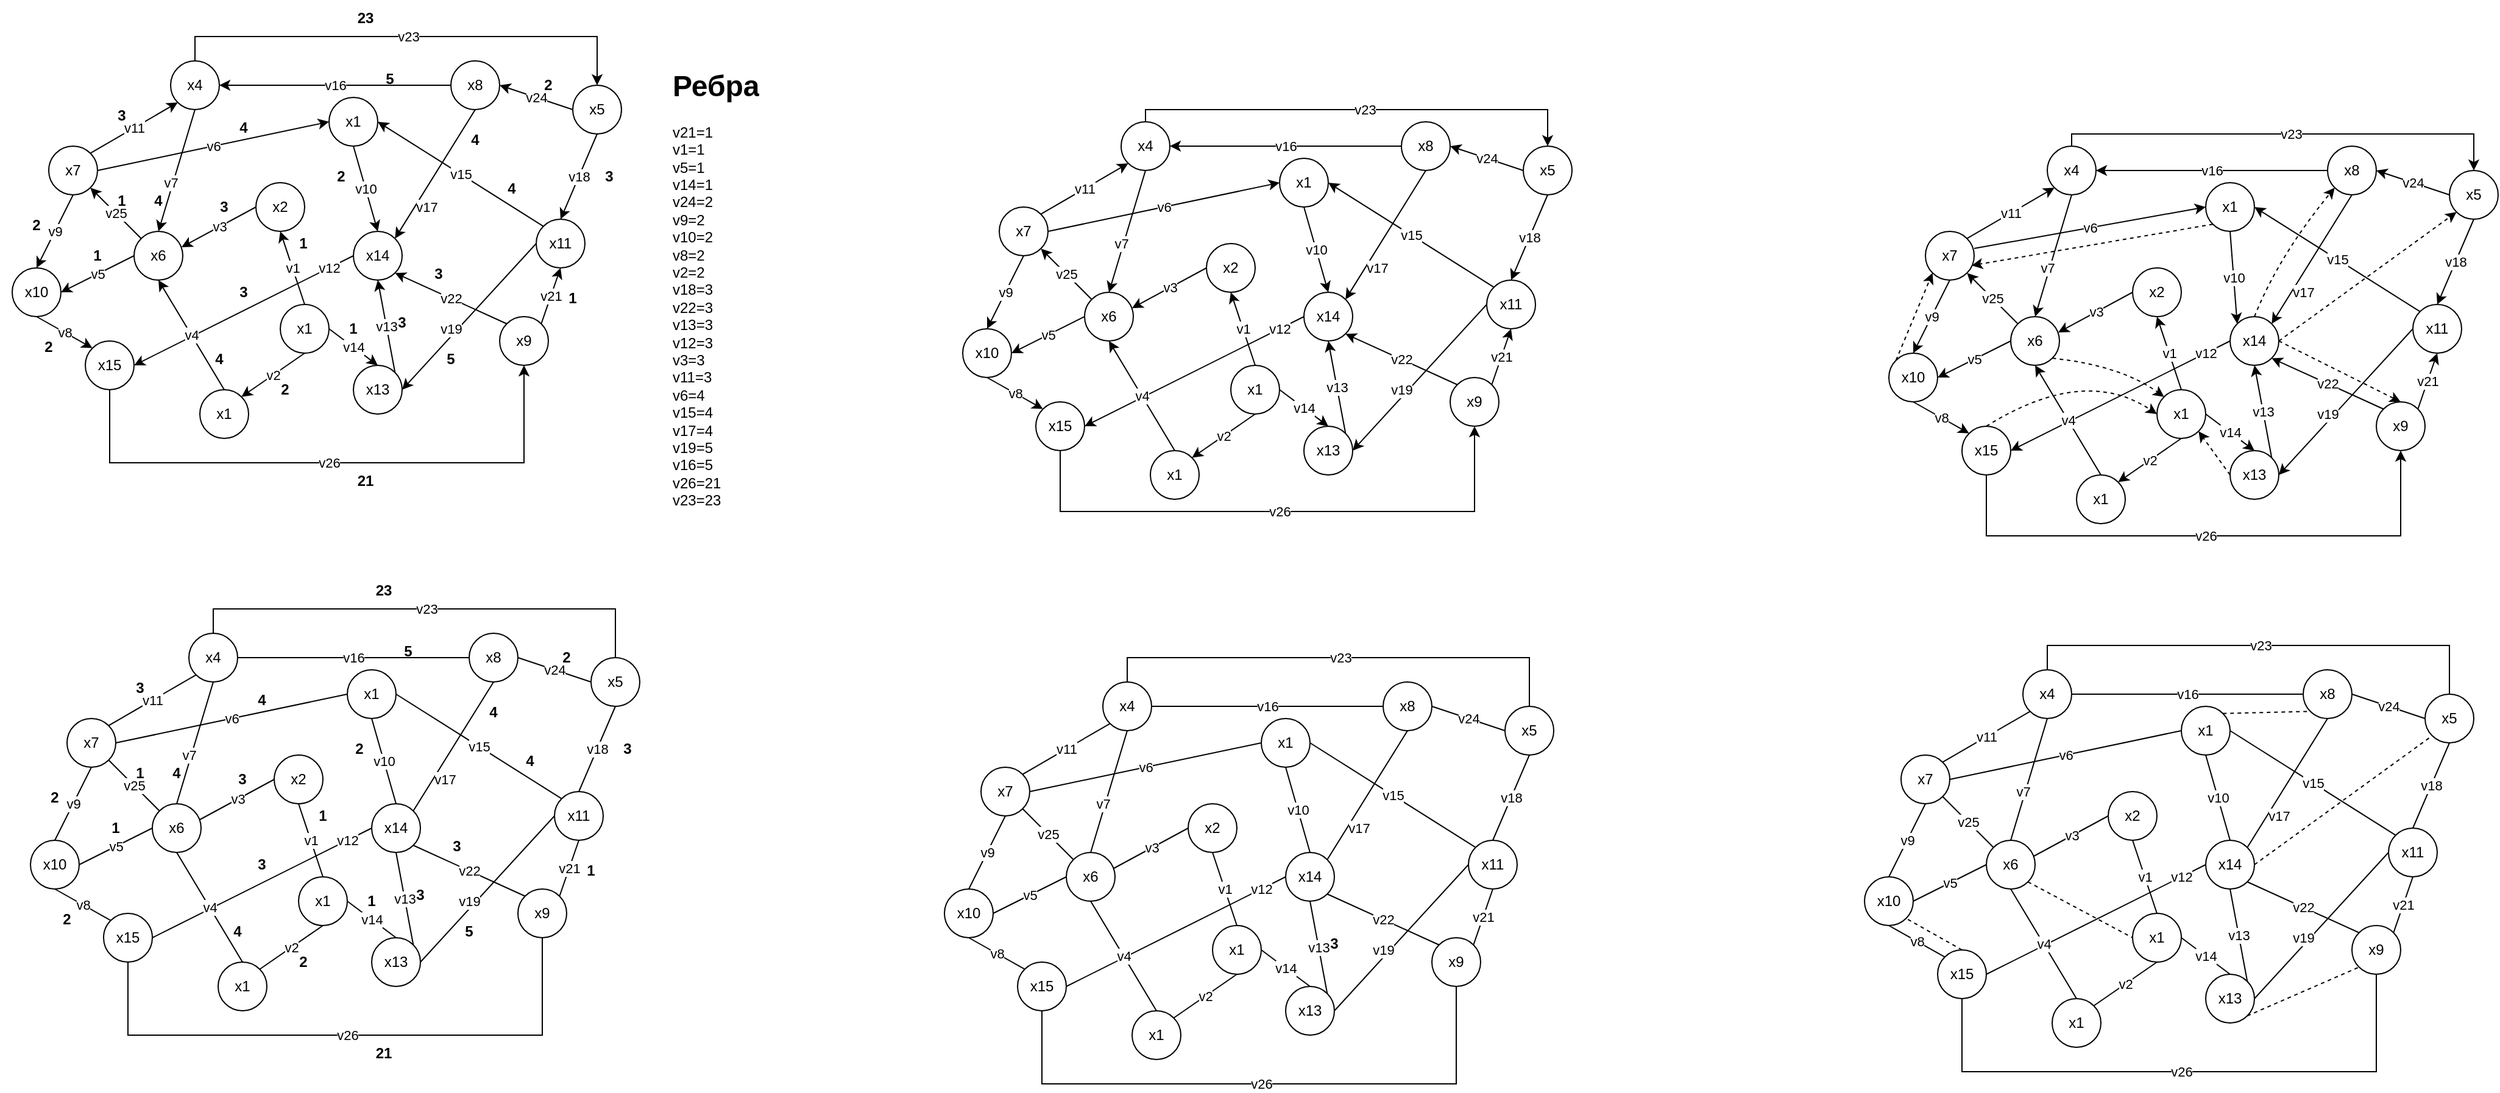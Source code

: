 <mxfile version="24.8.6">
  <diagram name="Страница — 1" id="InWgG07o_aV7rEepadvX">
    <mxGraphModel dx="1180" dy="746" grid="1" gridSize="10" guides="1" tooltips="1" connect="1" arrows="1" fold="1" page="1" pageScale="1" pageWidth="827" pageHeight="1169" math="0" shadow="0">
      <root>
        <mxCell id="0" />
        <mxCell id="1" parent="0" />
        <mxCell id="zpMI9LdkaLKQYkFcZuva-1" value="x1" style="ellipse;whiteSpace=wrap;html=1;aspect=fixed;" parent="1" vertex="1">
          <mxGeometry x="394" y="370" width="40" height="40" as="geometry" />
        </mxCell>
        <mxCell id="qk1jNF5mRGDF7TSFGdM5-16" value="v26" style="edgeStyle=orthogonalEdgeStyle;rounded=0;orthogonalLoop=1;jettySize=auto;html=1;entryX=0.5;entryY=1;entryDx=0;entryDy=0;" edge="1" parent="1" source="zpMI9LdkaLKQYkFcZuva-2" target="zpMI9LdkaLKQYkFcZuva-14">
          <mxGeometry relative="1" as="geometry">
            <Array as="points">
              <mxPoint x="320" y="430" />
              <mxPoint x="660" y="430" />
            </Array>
          </mxGeometry>
        </mxCell>
        <mxCell id="zpMI9LdkaLKQYkFcZuva-2" value="x15" style="ellipse;whiteSpace=wrap;html=1;aspect=fixed;" parent="1" vertex="1">
          <mxGeometry x="300" y="330" width="40" height="40" as="geometry" />
        </mxCell>
        <mxCell id="zpMI9LdkaLKQYkFcZuva-3" value="x10" style="ellipse;whiteSpace=wrap;html=1;aspect=fixed;" parent="1" vertex="1">
          <mxGeometry x="240" y="270" width="40" height="40" as="geometry" />
        </mxCell>
        <mxCell id="zpMI9LdkaLKQYkFcZuva-4" value="x1" style="ellipse;whiteSpace=wrap;html=1;aspect=fixed;" parent="1" vertex="1">
          <mxGeometry x="460" y="300" width="40" height="40" as="geometry" />
        </mxCell>
        <mxCell id="zpMI9LdkaLKQYkFcZuva-5" value="x2" style="ellipse;whiteSpace=wrap;html=1;aspect=fixed;" parent="1" vertex="1">
          <mxGeometry x="440" y="200" width="40" height="40" as="geometry" />
        </mxCell>
        <mxCell id="zpMI9LdkaLKQYkFcZuva-6" value="x6" style="ellipse;whiteSpace=wrap;html=1;aspect=fixed;" parent="1" vertex="1">
          <mxGeometry x="340" y="240" width="40" height="40" as="geometry" />
        </mxCell>
        <mxCell id="zpMI9LdkaLKQYkFcZuva-7" value="x7" style="ellipse;whiteSpace=wrap;html=1;aspect=fixed;" parent="1" vertex="1">
          <mxGeometry x="270" y="170" width="40" height="40" as="geometry" />
        </mxCell>
        <mxCell id="zpMI9LdkaLKQYkFcZuva-8" value="x1" style="ellipse;whiteSpace=wrap;html=1;aspect=fixed;" parent="1" vertex="1">
          <mxGeometry x="500" y="130" width="40" height="40" as="geometry" />
        </mxCell>
        <mxCell id="qk1jNF5mRGDF7TSFGdM5-18" value="v23" style="edgeStyle=orthogonalEdgeStyle;rounded=0;orthogonalLoop=1;jettySize=auto;html=1;entryX=0.5;entryY=0;entryDx=0;entryDy=0;" edge="1" parent="1" source="zpMI9LdkaLKQYkFcZuva-9" target="zpMI9LdkaLKQYkFcZuva-11">
          <mxGeometry relative="1" as="geometry">
            <Array as="points">
              <mxPoint x="390" y="80" />
              <mxPoint x="720" y="80" />
            </Array>
          </mxGeometry>
        </mxCell>
        <mxCell id="zpMI9LdkaLKQYkFcZuva-9" value="x4" style="ellipse;whiteSpace=wrap;html=1;aspect=fixed;" parent="1" vertex="1">
          <mxGeometry x="370" y="100" width="40" height="40" as="geometry" />
        </mxCell>
        <mxCell id="zpMI9LdkaLKQYkFcZuva-10" value="x8" style="ellipse;whiteSpace=wrap;html=1;aspect=fixed;" parent="1" vertex="1">
          <mxGeometry x="600" y="100" width="40" height="40" as="geometry" />
        </mxCell>
        <mxCell id="zpMI9LdkaLKQYkFcZuva-11" value="x5" style="ellipse;whiteSpace=wrap;html=1;aspect=fixed;" parent="1" vertex="1">
          <mxGeometry x="700" y="120" width="40" height="40" as="geometry" />
        </mxCell>
        <mxCell id="zpMI9LdkaLKQYkFcZuva-12" value="x14" style="ellipse;whiteSpace=wrap;html=1;aspect=fixed;" parent="1" vertex="1">
          <mxGeometry x="520" y="240" width="40" height="40" as="geometry" />
        </mxCell>
        <mxCell id="zpMI9LdkaLKQYkFcZuva-13" value="x11" style="ellipse;whiteSpace=wrap;html=1;aspect=fixed;" parent="1" vertex="1">
          <mxGeometry x="670" y="230" width="40" height="40" as="geometry" />
        </mxCell>
        <mxCell id="zpMI9LdkaLKQYkFcZuva-14" value="x9" style="ellipse;whiteSpace=wrap;html=1;aspect=fixed;" parent="1" vertex="1">
          <mxGeometry x="640" y="310" width="40" height="40" as="geometry" />
        </mxCell>
        <mxCell id="zpMI9LdkaLKQYkFcZuva-15" value="v21" style="endArrow=classic;html=1;rounded=0;exitX=1;exitY=0;exitDx=0;exitDy=0;entryX=0.5;entryY=1;entryDx=0;entryDy=0;" parent="1" source="zpMI9LdkaLKQYkFcZuva-14" target="zpMI9LdkaLKQYkFcZuva-13" edge="1">
          <mxGeometry width="50" height="50" relative="1" as="geometry">
            <mxPoint x="380" y="380" as="sourcePoint" />
            <mxPoint x="430" y="330" as="targetPoint" />
          </mxGeometry>
        </mxCell>
        <mxCell id="zpMI9LdkaLKQYkFcZuva-16" value="v22" style="endArrow=classic;html=1;rounded=0;entryX=1;entryY=1;entryDx=0;entryDy=0;exitX=0;exitY=0;exitDx=0;exitDy=0;" parent="1" source="zpMI9LdkaLKQYkFcZuva-14" target="zpMI9LdkaLKQYkFcZuva-12" edge="1">
          <mxGeometry width="50" height="50" relative="1" as="geometry">
            <mxPoint x="380" y="380" as="sourcePoint" />
            <mxPoint x="430" y="330" as="targetPoint" />
          </mxGeometry>
        </mxCell>
        <mxCell id="zpMI9LdkaLKQYkFcZuva-18" value="v18" style="endArrow=classic;html=1;rounded=0;entryX=0.5;entryY=0;entryDx=0;entryDy=0;exitX=0.5;exitY=1;exitDx=0;exitDy=0;" parent="1" source="zpMI9LdkaLKQYkFcZuva-11" target="zpMI9LdkaLKQYkFcZuva-13" edge="1">
          <mxGeometry width="50" height="50" relative="1" as="geometry">
            <mxPoint x="380" y="380" as="sourcePoint" />
            <mxPoint x="430" y="330" as="targetPoint" />
          </mxGeometry>
        </mxCell>
        <mxCell id="zpMI9LdkaLKQYkFcZuva-19" value="v24" style="endArrow=classic;html=1;rounded=0;entryX=1;entryY=0.5;entryDx=0;entryDy=0;exitX=0;exitY=0.5;exitDx=0;exitDy=0;" parent="1" source="zpMI9LdkaLKQYkFcZuva-11" target="zpMI9LdkaLKQYkFcZuva-10" edge="1">
          <mxGeometry width="50" height="50" relative="1" as="geometry">
            <mxPoint x="380" y="380" as="sourcePoint" />
            <mxPoint x="430" y="330" as="targetPoint" />
          </mxGeometry>
        </mxCell>
        <mxCell id="zpMI9LdkaLKQYkFcZuva-20" value="v16" style="endArrow=classic;html=1;rounded=0;exitX=0;exitY=0.5;exitDx=0;exitDy=0;entryX=1;entryY=0.5;entryDx=0;entryDy=0;" parent="1" source="zpMI9LdkaLKQYkFcZuva-10" target="zpMI9LdkaLKQYkFcZuva-9" edge="1">
          <mxGeometry width="50" height="50" relative="1" as="geometry">
            <mxPoint x="380" y="380" as="sourcePoint" />
            <mxPoint x="410" y="120" as="targetPoint" />
          </mxGeometry>
        </mxCell>
        <mxCell id="zpMI9LdkaLKQYkFcZuva-22" value="v15" style="endArrow=classic;html=1;rounded=0;entryX=1;entryY=0.5;entryDx=0;entryDy=0;exitX=0;exitY=0;exitDx=0;exitDy=0;" parent="1" source="zpMI9LdkaLKQYkFcZuva-13" target="zpMI9LdkaLKQYkFcZuva-8" edge="1">
          <mxGeometry width="50" height="50" relative="1" as="geometry">
            <mxPoint x="380" y="380" as="sourcePoint" />
            <mxPoint x="430" y="330" as="targetPoint" />
          </mxGeometry>
        </mxCell>
        <mxCell id="zpMI9LdkaLKQYkFcZuva-23" value="v10" style="endArrow=classic;html=1;rounded=0;entryX=0.5;entryY=0;entryDx=0;entryDy=0;exitX=0.5;exitY=1;exitDx=0;exitDy=0;" parent="1" source="zpMI9LdkaLKQYkFcZuva-8" target="zpMI9LdkaLKQYkFcZuva-12" edge="1">
          <mxGeometry width="50" height="50" relative="1" as="geometry">
            <mxPoint x="380" y="380" as="sourcePoint" />
            <mxPoint x="430" y="330" as="targetPoint" />
          </mxGeometry>
        </mxCell>
        <mxCell id="zpMI9LdkaLKQYkFcZuva-24" value="v6" style="endArrow=classic;html=1;rounded=0;entryX=0;entryY=0.5;entryDx=0;entryDy=0;exitX=1;exitY=0.5;exitDx=0;exitDy=0;" parent="1" source="zpMI9LdkaLKQYkFcZuva-7" target="zpMI9LdkaLKQYkFcZuva-8" edge="1">
          <mxGeometry width="50" height="50" relative="1" as="geometry">
            <mxPoint x="380" y="380" as="sourcePoint" />
            <mxPoint x="430" y="330" as="targetPoint" />
          </mxGeometry>
        </mxCell>
        <mxCell id="zpMI9LdkaLKQYkFcZuva-25" value="v11" style="endArrow=classic;html=1;rounded=0;entryX=0;entryY=1;entryDx=0;entryDy=0;exitX=1;exitY=0;exitDx=0;exitDy=0;" parent="1" source="zpMI9LdkaLKQYkFcZuva-7" target="zpMI9LdkaLKQYkFcZuva-9" edge="1">
          <mxGeometry width="50" height="50" relative="1" as="geometry">
            <mxPoint x="380" y="380" as="sourcePoint" />
            <mxPoint x="430" y="330" as="targetPoint" />
          </mxGeometry>
        </mxCell>
        <mxCell id="zpMI9LdkaLKQYkFcZuva-26" value="v7" style="endArrow=classic;html=1;rounded=0;entryX=0.5;entryY=0;entryDx=0;entryDy=0;exitX=0.5;exitY=1;exitDx=0;exitDy=0;" parent="1" source="zpMI9LdkaLKQYkFcZuva-9" target="zpMI9LdkaLKQYkFcZuva-6" edge="1">
          <mxGeometry x="0.211" y="-2" width="50" height="50" relative="1" as="geometry">
            <mxPoint x="380" y="380" as="sourcePoint" />
            <mxPoint x="430" y="330" as="targetPoint" />
            <mxPoint as="offset" />
          </mxGeometry>
        </mxCell>
        <mxCell id="qk1jNF5mRGDF7TSFGdM5-4" value="v3" style="endArrow=classic;html=1;rounded=0;entryX=0.975;entryY=0.325;entryDx=0;entryDy=0;exitX=0;exitY=0.5;exitDx=0;exitDy=0;entryPerimeter=0;" edge="1" parent="1" source="zpMI9LdkaLKQYkFcZuva-5" target="zpMI9LdkaLKQYkFcZuva-6">
          <mxGeometry width="50" height="50" relative="1" as="geometry">
            <mxPoint x="420" y="230" as="sourcePoint" />
            <mxPoint x="410" y="210" as="targetPoint" />
          </mxGeometry>
        </mxCell>
        <mxCell id="qk1jNF5mRGDF7TSFGdM5-5" value="v1" style="endArrow=classic;html=1;rounded=0;entryX=0.5;entryY=1;entryDx=0;entryDy=0;exitX=0.5;exitY=0;exitDx=0;exitDy=0;" edge="1" parent="1" source="zpMI9LdkaLKQYkFcZuva-4" target="zpMI9LdkaLKQYkFcZuva-5">
          <mxGeometry width="50" height="50" relative="1" as="geometry">
            <mxPoint x="360" y="260" as="sourcePoint" />
            <mxPoint x="410" y="210" as="targetPoint" />
          </mxGeometry>
        </mxCell>
        <mxCell id="qk1jNF5mRGDF7TSFGdM5-6" value="v5" style="endArrow=classic;html=1;rounded=0;entryX=1;entryY=0.5;entryDx=0;entryDy=0;exitX=0;exitY=0.5;exitDx=0;exitDy=0;" edge="1" parent="1" source="zpMI9LdkaLKQYkFcZuva-6" target="zpMI9LdkaLKQYkFcZuva-3">
          <mxGeometry width="50" height="50" relative="1" as="geometry">
            <mxPoint x="360" y="260" as="sourcePoint" />
            <mxPoint x="410" y="210" as="targetPoint" />
          </mxGeometry>
        </mxCell>
        <mxCell id="qk1jNF5mRGDF7TSFGdM5-7" value="v9" style="endArrow=classic;html=1;rounded=0;entryX=0.5;entryY=0;entryDx=0;entryDy=0;exitX=0.5;exitY=1;exitDx=0;exitDy=0;" edge="1" parent="1" source="zpMI9LdkaLKQYkFcZuva-7" target="zpMI9LdkaLKQYkFcZuva-3">
          <mxGeometry width="50" height="50" relative="1" as="geometry">
            <mxPoint x="360" y="260" as="sourcePoint" />
            <mxPoint x="410" y="210" as="targetPoint" />
          </mxGeometry>
        </mxCell>
        <mxCell id="qk1jNF5mRGDF7TSFGdM5-8" value="v8" style="endArrow=classic;html=1;rounded=0;entryX=0;entryY=0;entryDx=0;entryDy=0;exitX=0.5;exitY=1;exitDx=0;exitDy=0;" edge="1" parent="1" source="zpMI9LdkaLKQYkFcZuva-3" target="zpMI9LdkaLKQYkFcZuva-2">
          <mxGeometry width="50" height="50" relative="1" as="geometry">
            <mxPoint x="360" y="260" as="sourcePoint" />
            <mxPoint x="410" y="210" as="targetPoint" />
          </mxGeometry>
        </mxCell>
        <mxCell id="qk1jNF5mRGDF7TSFGdM5-9" value="v12" style="endArrow=classic;html=1;rounded=0;entryX=1;entryY=0.5;entryDx=0;entryDy=0;exitX=0;exitY=0.5;exitDx=0;exitDy=0;" edge="1" parent="1" source="zpMI9LdkaLKQYkFcZuva-12" target="zpMI9LdkaLKQYkFcZuva-2">
          <mxGeometry x="-0.778" width="50" height="50" relative="1" as="geometry">
            <mxPoint x="360" y="260" as="sourcePoint" />
            <mxPoint x="410" y="210" as="targetPoint" />
            <mxPoint as="offset" />
          </mxGeometry>
        </mxCell>
        <mxCell id="qk1jNF5mRGDF7TSFGdM5-10" value="x13" style="ellipse;whiteSpace=wrap;html=1;aspect=fixed;" vertex="1" parent="1">
          <mxGeometry x="520" y="350" width="40" height="40" as="geometry" />
        </mxCell>
        <mxCell id="qk1jNF5mRGDF7TSFGdM5-11" value="v4" style="endArrow=classic;html=1;rounded=0;entryX=0.5;entryY=1;entryDx=0;entryDy=0;exitX=0.5;exitY=0;exitDx=0;exitDy=0;" edge="1" parent="1" source="zpMI9LdkaLKQYkFcZuva-1" target="zpMI9LdkaLKQYkFcZuva-6">
          <mxGeometry width="50" height="50" relative="1" as="geometry">
            <mxPoint x="360" y="260" as="sourcePoint" />
            <mxPoint x="410" y="210" as="targetPoint" />
          </mxGeometry>
        </mxCell>
        <mxCell id="qk1jNF5mRGDF7TSFGdM5-12" value="v2" style="endArrow=classic;html=1;rounded=0;entryX=1;entryY=0;entryDx=0;entryDy=0;exitX=0.5;exitY=1;exitDx=0;exitDy=0;" edge="1" parent="1" source="zpMI9LdkaLKQYkFcZuva-4" target="zpMI9LdkaLKQYkFcZuva-1">
          <mxGeometry width="50" height="50" relative="1" as="geometry">
            <mxPoint x="360" y="260" as="sourcePoint" />
            <mxPoint x="410" y="210" as="targetPoint" />
          </mxGeometry>
        </mxCell>
        <mxCell id="qk1jNF5mRGDF7TSFGdM5-13" value="v14" style="endArrow=classic;html=1;rounded=0;entryX=0.5;entryY=0;entryDx=0;entryDy=0;exitX=1;exitY=0.5;exitDx=0;exitDy=0;" edge="1" parent="1" source="zpMI9LdkaLKQYkFcZuva-4" target="qk1jNF5mRGDF7TSFGdM5-10">
          <mxGeometry width="50" height="50" relative="1" as="geometry">
            <mxPoint x="360" y="260" as="sourcePoint" />
            <mxPoint x="410" y="210" as="targetPoint" />
          </mxGeometry>
        </mxCell>
        <mxCell id="qk1jNF5mRGDF7TSFGdM5-14" value="v13" style="endArrow=classic;html=1;rounded=0;entryX=0.5;entryY=1;entryDx=0;entryDy=0;exitX=1;exitY=0;exitDx=0;exitDy=0;" edge="1" parent="1" source="qk1jNF5mRGDF7TSFGdM5-10" target="zpMI9LdkaLKQYkFcZuva-12">
          <mxGeometry width="50" height="50" relative="1" as="geometry">
            <mxPoint x="360" y="260" as="sourcePoint" />
            <mxPoint x="410" y="210" as="targetPoint" />
          </mxGeometry>
        </mxCell>
        <mxCell id="qk1jNF5mRGDF7TSFGdM5-15" value="v19" style="endArrow=classic;html=1;rounded=0;entryX=1;entryY=0.5;entryDx=0;entryDy=0;exitX=0;exitY=0.5;exitDx=0;exitDy=0;" edge="1" parent="1" source="zpMI9LdkaLKQYkFcZuva-13" target="qk1jNF5mRGDF7TSFGdM5-10">
          <mxGeometry x="0.215" y="-4" width="50" height="50" relative="1" as="geometry">
            <mxPoint x="360" y="260" as="sourcePoint" />
            <mxPoint x="410" y="210" as="targetPoint" />
            <mxPoint as="offset" />
          </mxGeometry>
        </mxCell>
        <mxCell id="qk1jNF5mRGDF7TSFGdM5-17" value="v25" style="endArrow=classic;html=1;rounded=0;entryX=1;entryY=1;entryDx=0;entryDy=0;exitX=0;exitY=0;exitDx=0;exitDy=0;" edge="1" parent="1" source="zpMI9LdkaLKQYkFcZuva-6" target="zpMI9LdkaLKQYkFcZuva-7">
          <mxGeometry width="50" height="50" relative="1" as="geometry">
            <mxPoint x="440" y="250" as="sourcePoint" />
            <mxPoint x="490" y="200" as="targetPoint" />
          </mxGeometry>
        </mxCell>
        <mxCell id="qk1jNF5mRGDF7TSFGdM5-19" value="v17" style="endArrow=classic;html=1;rounded=0;entryX=1;entryY=0;entryDx=0;entryDy=0;exitX=0.5;exitY=1;exitDx=0;exitDy=0;" edge="1" parent="1" source="zpMI9LdkaLKQYkFcZuva-10" target="zpMI9LdkaLKQYkFcZuva-12">
          <mxGeometry x="0.429" y="8" width="50" height="50" relative="1" as="geometry">
            <mxPoint x="440" y="250" as="sourcePoint" />
            <mxPoint x="490" y="200" as="targetPoint" />
            <mxPoint as="offset" />
          </mxGeometry>
        </mxCell>
        <mxCell id="qk1jNF5mRGDF7TSFGdM5-60" value="&lt;h1 style=&quot;margin-top: 0px;&quot;&gt;Ребра&lt;/h1&gt;&lt;div&gt;v21=1&lt;/div&gt;&lt;div&gt;v1=1&lt;/div&gt;&lt;div&gt;v5=1&lt;/div&gt;&lt;div&gt;v14=1&lt;/div&gt;&lt;div&gt;v24=2&lt;/div&gt;&lt;div&gt;v9=2&lt;/div&gt;&lt;div&gt;v10=2&lt;/div&gt;&lt;div&gt;v8=2&lt;/div&gt;&lt;div&gt;v2=2&lt;/div&gt;&lt;div&gt;v18=3&lt;/div&gt;&lt;div&gt;v22=3&lt;/div&gt;&lt;div&gt;v13=3&lt;/div&gt;&lt;div&gt;v12=3&lt;/div&gt;&lt;div&gt;v3=3&lt;/div&gt;&lt;div&gt;v11=3&lt;/div&gt;&lt;div&gt;v6=4&lt;/div&gt;&lt;div&gt;v15=4&lt;/div&gt;&lt;div&gt;v17=4&lt;/div&gt;&lt;div&gt;v19=5&lt;/div&gt;&lt;div&gt;v16=5&lt;/div&gt;&lt;div&gt;v26=21&lt;/div&gt;&lt;div&gt;v23=23&lt;/div&gt;" style="text;html=1;whiteSpace=wrap;overflow=hidden;rounded=0;" vertex="1" parent="1">
          <mxGeometry x="780" y="100" width="80" height="370" as="geometry" />
        </mxCell>
        <mxCell id="qk1jNF5mRGDF7TSFGdM5-61" value="23" style="text;html=1;align=center;verticalAlign=middle;whiteSpace=wrap;rounded=0;fontStyle=1" vertex="1" parent="1">
          <mxGeometry x="500" y="50" width="60" height="30" as="geometry" />
        </mxCell>
        <mxCell id="qk1jNF5mRGDF7TSFGdM5-62" value="5" style="text;html=1;align=center;verticalAlign=middle;whiteSpace=wrap;rounded=0;fontStyle=1" vertex="1" parent="1">
          <mxGeometry x="520" y="100" width="60" height="30" as="geometry" />
        </mxCell>
        <mxCell id="qk1jNF5mRGDF7TSFGdM5-63" value="4" style="text;html=1;align=center;verticalAlign=middle;whiteSpace=wrap;rounded=0;fontStyle=1" vertex="1" parent="1">
          <mxGeometry x="590" y="150" width="60" height="30" as="geometry" />
        </mxCell>
        <mxCell id="qk1jNF5mRGDF7TSFGdM5-64" value="4" style="text;html=1;align=center;verticalAlign=middle;whiteSpace=wrap;rounded=0;fontStyle=1" vertex="1" parent="1">
          <mxGeometry x="620" y="190" width="60" height="30" as="geometry" />
        </mxCell>
        <mxCell id="qk1jNF5mRGDF7TSFGdM5-65" value="2" style="text;html=1;align=center;verticalAlign=middle;whiteSpace=wrap;rounded=0;fontStyle=1" vertex="1" parent="1">
          <mxGeometry x="650" y="105" width="60" height="30" as="geometry" />
        </mxCell>
        <mxCell id="qk1jNF5mRGDF7TSFGdM5-66" value="3" style="text;html=1;align=center;verticalAlign=middle;whiteSpace=wrap;rounded=0;fontStyle=1" vertex="1" parent="1">
          <mxGeometry x="700" y="180" width="60" height="30" as="geometry" />
        </mxCell>
        <mxCell id="qk1jNF5mRGDF7TSFGdM5-67" value="1" style="text;html=1;align=center;verticalAlign=middle;whiteSpace=wrap;rounded=0;fontStyle=1" vertex="1" parent="1">
          <mxGeometry x="670" y="280" width="60" height="30" as="geometry" />
        </mxCell>
        <mxCell id="qk1jNF5mRGDF7TSFGdM5-68" value="21" style="text;html=1;align=center;verticalAlign=middle;whiteSpace=wrap;rounded=0;fontStyle=1" vertex="1" parent="1">
          <mxGeometry x="500" y="430" width="60" height="30" as="geometry" />
        </mxCell>
        <mxCell id="qk1jNF5mRGDF7TSFGdM5-69" value="5" style="text;html=1;align=center;verticalAlign=middle;whiteSpace=wrap;rounded=0;fontStyle=1" vertex="1" parent="1">
          <mxGeometry x="570" y="330" width="60" height="30" as="geometry" />
        </mxCell>
        <mxCell id="qk1jNF5mRGDF7TSFGdM5-70" value="3" style="text;html=1;align=center;verticalAlign=middle;whiteSpace=wrap;rounded=0;fontStyle=1" vertex="1" parent="1">
          <mxGeometry x="560" y="260" width="60" height="30" as="geometry" />
        </mxCell>
        <mxCell id="qk1jNF5mRGDF7TSFGdM5-71" value="2" style="text;html=1;align=center;verticalAlign=middle;whiteSpace=wrap;rounded=0;fontStyle=1" vertex="1" parent="1">
          <mxGeometry x="480" y="180" width="60" height="30" as="geometry" />
        </mxCell>
        <mxCell id="qk1jNF5mRGDF7TSFGdM5-72" value="4" style="text;html=1;align=center;verticalAlign=middle;whiteSpace=wrap;rounded=0;fontStyle=1" vertex="1" parent="1">
          <mxGeometry x="400" y="140" width="60" height="30" as="geometry" />
        </mxCell>
        <mxCell id="qk1jNF5mRGDF7TSFGdM5-73" value="3" style="text;html=1;align=center;verticalAlign=middle;whiteSpace=wrap;rounded=0;fontStyle=1" vertex="1" parent="1">
          <mxGeometry x="300" y="130" width="60" height="30" as="geometry" />
        </mxCell>
        <mxCell id="qk1jNF5mRGDF7TSFGdM5-74" value="2" style="text;html=1;align=center;verticalAlign=middle;whiteSpace=wrap;rounded=0;fontStyle=1" vertex="1" parent="1">
          <mxGeometry x="230" y="220" width="60" height="30" as="geometry" />
        </mxCell>
        <mxCell id="qk1jNF5mRGDF7TSFGdM5-75" value="1" style="text;html=1;align=center;verticalAlign=middle;whiteSpace=wrap;rounded=0;fontStyle=1" vertex="1" parent="1">
          <mxGeometry x="280" y="245" width="60" height="30" as="geometry" />
        </mxCell>
        <mxCell id="qk1jNF5mRGDF7TSFGdM5-76" value="2" style="text;html=1;align=center;verticalAlign=middle;whiteSpace=wrap;rounded=0;fontStyle=1" vertex="1" parent="1">
          <mxGeometry x="240" y="320" width="60" height="30" as="geometry" />
        </mxCell>
        <mxCell id="qk1jNF5mRGDF7TSFGdM5-77" value="3" style="text;html=1;align=center;verticalAlign=middle;whiteSpace=wrap;rounded=0;fontStyle=1" vertex="1" parent="1">
          <mxGeometry x="400" y="275" width="60" height="30" as="geometry" />
        </mxCell>
        <mxCell id="qk1jNF5mRGDF7TSFGdM5-78" value="4" style="text;html=1;align=center;verticalAlign=middle;whiteSpace=wrap;rounded=0;fontStyle=1" vertex="1" parent="1">
          <mxGeometry x="380" y="330" width="60" height="30" as="geometry" />
        </mxCell>
        <mxCell id="qk1jNF5mRGDF7TSFGdM5-79" value="2" style="text;html=1;align=center;verticalAlign=middle;whiteSpace=wrap;rounded=0;fontStyle=1" vertex="1" parent="1">
          <mxGeometry x="434" y="355" width="60" height="30" as="geometry" />
        </mxCell>
        <mxCell id="qk1jNF5mRGDF7TSFGdM5-80" value="1" style="text;html=1;align=center;verticalAlign=middle;whiteSpace=wrap;rounded=0;fontStyle=1" vertex="1" parent="1">
          <mxGeometry x="490" y="305" width="60" height="30" as="geometry" />
        </mxCell>
        <mxCell id="qk1jNF5mRGDF7TSFGdM5-81" value="3" style="text;html=1;align=center;verticalAlign=middle;whiteSpace=wrap;rounded=0;fontStyle=1" vertex="1" parent="1">
          <mxGeometry x="530" y="300" width="60" height="30" as="geometry" />
        </mxCell>
        <mxCell id="qk1jNF5mRGDF7TSFGdM5-84" value="3" style="text;html=1;align=center;verticalAlign=middle;whiteSpace=wrap;rounded=0;fontStyle=1" vertex="1" parent="1">
          <mxGeometry x="384" y="205" width="60" height="30" as="geometry" />
        </mxCell>
        <mxCell id="qk1jNF5mRGDF7TSFGdM5-85" value="4" style="text;html=1;align=center;verticalAlign=middle;whiteSpace=wrap;rounded=0;fontStyle=1" vertex="1" parent="1">
          <mxGeometry x="330" y="200" width="60" height="30" as="geometry" />
        </mxCell>
        <mxCell id="qk1jNF5mRGDF7TSFGdM5-87" value="1" style="text;html=1;align=center;verticalAlign=middle;whiteSpace=wrap;rounded=0;fontStyle=1" vertex="1" parent="1">
          <mxGeometry x="300" y="200" width="60" height="30" as="geometry" />
        </mxCell>
        <mxCell id="qk1jNF5mRGDF7TSFGdM5-89" value="x1" style="ellipse;whiteSpace=wrap;html=1;aspect=fixed;" vertex="1" parent="1">
          <mxGeometry x="409" y="840" width="40" height="40" as="geometry" />
        </mxCell>
        <mxCell id="qk1jNF5mRGDF7TSFGdM5-90" value="v26" style="edgeStyle=orthogonalEdgeStyle;rounded=0;orthogonalLoop=1;jettySize=auto;html=1;entryX=0.5;entryY=1;entryDx=0;entryDy=0;endArrow=none;endFill=0;" edge="1" parent="1" source="qk1jNF5mRGDF7TSFGdM5-91" target="qk1jNF5mRGDF7TSFGdM5-104">
          <mxGeometry relative="1" as="geometry">
            <Array as="points">
              <mxPoint x="335" y="900" />
              <mxPoint x="675" y="900" />
            </Array>
          </mxGeometry>
        </mxCell>
        <mxCell id="qk1jNF5mRGDF7TSFGdM5-91" value="x15" style="ellipse;whiteSpace=wrap;html=1;aspect=fixed;" vertex="1" parent="1">
          <mxGeometry x="315" y="800" width="40" height="40" as="geometry" />
        </mxCell>
        <mxCell id="qk1jNF5mRGDF7TSFGdM5-92" value="x10" style="ellipse;whiteSpace=wrap;html=1;aspect=fixed;" vertex="1" parent="1">
          <mxGeometry x="255" y="740" width="40" height="40" as="geometry" />
        </mxCell>
        <mxCell id="qk1jNF5mRGDF7TSFGdM5-93" value="x1" style="ellipse;whiteSpace=wrap;html=1;aspect=fixed;" vertex="1" parent="1">
          <mxGeometry x="475" y="770" width="40" height="40" as="geometry" />
        </mxCell>
        <mxCell id="qk1jNF5mRGDF7TSFGdM5-94" value="x2" style="ellipse;whiteSpace=wrap;html=1;aspect=fixed;" vertex="1" parent="1">
          <mxGeometry x="455" y="670" width="40" height="40" as="geometry" />
        </mxCell>
        <mxCell id="qk1jNF5mRGDF7TSFGdM5-95" value="x6" style="ellipse;whiteSpace=wrap;html=1;aspect=fixed;" vertex="1" parent="1">
          <mxGeometry x="355" y="710" width="40" height="40" as="geometry" />
        </mxCell>
        <mxCell id="qk1jNF5mRGDF7TSFGdM5-96" value="x7" style="ellipse;whiteSpace=wrap;html=1;aspect=fixed;" vertex="1" parent="1">
          <mxGeometry x="285" y="640" width="40" height="40" as="geometry" />
        </mxCell>
        <mxCell id="qk1jNF5mRGDF7TSFGdM5-97" value="x1" style="ellipse;whiteSpace=wrap;html=1;aspect=fixed;" vertex="1" parent="1">
          <mxGeometry x="515" y="600" width="40" height="40" as="geometry" />
        </mxCell>
        <mxCell id="qk1jNF5mRGDF7TSFGdM5-98" value="v23" style="edgeStyle=orthogonalEdgeStyle;rounded=0;orthogonalLoop=1;jettySize=auto;html=1;entryX=0.5;entryY=0;entryDx=0;entryDy=0;endArrow=none;endFill=0;" edge="1" parent="1" source="qk1jNF5mRGDF7TSFGdM5-99" target="qk1jNF5mRGDF7TSFGdM5-101">
          <mxGeometry relative="1" as="geometry">
            <Array as="points">
              <mxPoint x="405" y="550" />
              <mxPoint x="735" y="550" />
            </Array>
          </mxGeometry>
        </mxCell>
        <mxCell id="qk1jNF5mRGDF7TSFGdM5-99" value="x4" style="ellipse;whiteSpace=wrap;html=1;aspect=fixed;" vertex="1" parent="1">
          <mxGeometry x="385" y="570" width="40" height="40" as="geometry" />
        </mxCell>
        <mxCell id="qk1jNF5mRGDF7TSFGdM5-100" value="x8" style="ellipse;whiteSpace=wrap;html=1;aspect=fixed;" vertex="1" parent="1">
          <mxGeometry x="615" y="570" width="40" height="40" as="geometry" />
        </mxCell>
        <mxCell id="qk1jNF5mRGDF7TSFGdM5-101" value="x5" style="ellipse;whiteSpace=wrap;html=1;aspect=fixed;" vertex="1" parent="1">
          <mxGeometry x="715" y="590" width="40" height="40" as="geometry" />
        </mxCell>
        <mxCell id="qk1jNF5mRGDF7TSFGdM5-102" value="x14" style="ellipse;whiteSpace=wrap;html=1;aspect=fixed;" vertex="1" parent="1">
          <mxGeometry x="535" y="710" width="40" height="40" as="geometry" />
        </mxCell>
        <mxCell id="qk1jNF5mRGDF7TSFGdM5-103" value="x11" style="ellipse;whiteSpace=wrap;html=1;aspect=fixed;" vertex="1" parent="1">
          <mxGeometry x="685" y="700" width="40" height="40" as="geometry" />
        </mxCell>
        <mxCell id="qk1jNF5mRGDF7TSFGdM5-104" value="x9" style="ellipse;whiteSpace=wrap;html=1;aspect=fixed;" vertex="1" parent="1">
          <mxGeometry x="655" y="780" width="40" height="40" as="geometry" />
        </mxCell>
        <mxCell id="qk1jNF5mRGDF7TSFGdM5-105" value="v21" style="endArrow=none;html=1;rounded=0;exitX=1;exitY=0;exitDx=0;exitDy=0;entryX=0.5;entryY=1;entryDx=0;entryDy=0;endFill=0;" edge="1" parent="1" source="qk1jNF5mRGDF7TSFGdM5-104" target="qk1jNF5mRGDF7TSFGdM5-103">
          <mxGeometry width="50" height="50" relative="1" as="geometry">
            <mxPoint x="395" y="850" as="sourcePoint" />
            <mxPoint x="445" y="800" as="targetPoint" />
          </mxGeometry>
        </mxCell>
        <mxCell id="qk1jNF5mRGDF7TSFGdM5-106" value="v22" style="endArrow=none;html=1;rounded=0;entryX=1;entryY=1;entryDx=0;entryDy=0;exitX=0;exitY=0;exitDx=0;exitDy=0;endFill=0;" edge="1" parent="1" source="qk1jNF5mRGDF7TSFGdM5-104" target="qk1jNF5mRGDF7TSFGdM5-102">
          <mxGeometry width="50" height="50" relative="1" as="geometry">
            <mxPoint x="395" y="850" as="sourcePoint" />
            <mxPoint x="445" y="800" as="targetPoint" />
          </mxGeometry>
        </mxCell>
        <mxCell id="qk1jNF5mRGDF7TSFGdM5-107" value="v18" style="endArrow=none;html=1;rounded=0;entryX=0.5;entryY=0;entryDx=0;entryDy=0;exitX=0.5;exitY=1;exitDx=0;exitDy=0;endFill=0;" edge="1" parent="1" source="qk1jNF5mRGDF7TSFGdM5-101" target="qk1jNF5mRGDF7TSFGdM5-103">
          <mxGeometry width="50" height="50" relative="1" as="geometry">
            <mxPoint x="395" y="850" as="sourcePoint" />
            <mxPoint x="445" y="800" as="targetPoint" />
          </mxGeometry>
        </mxCell>
        <mxCell id="qk1jNF5mRGDF7TSFGdM5-108" value="v24" style="endArrow=none;html=1;rounded=0;entryX=1;entryY=0.5;entryDx=0;entryDy=0;exitX=0;exitY=0.5;exitDx=0;exitDy=0;endFill=0;" edge="1" parent="1" source="qk1jNF5mRGDF7TSFGdM5-101" target="qk1jNF5mRGDF7TSFGdM5-100">
          <mxGeometry width="50" height="50" relative="1" as="geometry">
            <mxPoint x="395" y="850" as="sourcePoint" />
            <mxPoint x="445" y="800" as="targetPoint" />
          </mxGeometry>
        </mxCell>
        <mxCell id="qk1jNF5mRGDF7TSFGdM5-109" value="v16" style="endArrow=none;html=1;rounded=0;exitX=0;exitY=0.5;exitDx=0;exitDy=0;entryX=1;entryY=0.5;entryDx=0;entryDy=0;endFill=0;" edge="1" parent="1" source="qk1jNF5mRGDF7TSFGdM5-100" target="qk1jNF5mRGDF7TSFGdM5-99">
          <mxGeometry width="50" height="50" relative="1" as="geometry">
            <mxPoint x="395" y="850" as="sourcePoint" />
            <mxPoint x="425" y="590" as="targetPoint" />
          </mxGeometry>
        </mxCell>
        <mxCell id="qk1jNF5mRGDF7TSFGdM5-110" value="v15" style="endArrow=none;html=1;rounded=0;entryX=1;entryY=0.5;entryDx=0;entryDy=0;exitX=0;exitY=0;exitDx=0;exitDy=0;endFill=0;" edge="1" parent="1" source="qk1jNF5mRGDF7TSFGdM5-103" target="qk1jNF5mRGDF7TSFGdM5-97">
          <mxGeometry width="50" height="50" relative="1" as="geometry">
            <mxPoint x="395" y="850" as="sourcePoint" />
            <mxPoint x="445" y="800" as="targetPoint" />
          </mxGeometry>
        </mxCell>
        <mxCell id="qk1jNF5mRGDF7TSFGdM5-111" value="v10" style="endArrow=none;html=1;rounded=0;entryX=0.5;entryY=0;entryDx=0;entryDy=0;exitX=0.5;exitY=1;exitDx=0;exitDy=0;endFill=0;" edge="1" parent="1" source="qk1jNF5mRGDF7TSFGdM5-97" target="qk1jNF5mRGDF7TSFGdM5-102">
          <mxGeometry width="50" height="50" relative="1" as="geometry">
            <mxPoint x="395" y="850" as="sourcePoint" />
            <mxPoint x="445" y="800" as="targetPoint" />
          </mxGeometry>
        </mxCell>
        <mxCell id="qk1jNF5mRGDF7TSFGdM5-112" value="v6" style="endArrow=none;html=1;rounded=0;entryX=0;entryY=0.5;entryDx=0;entryDy=0;exitX=1;exitY=0.5;exitDx=0;exitDy=0;endFill=0;" edge="1" parent="1" source="qk1jNF5mRGDF7TSFGdM5-96" target="qk1jNF5mRGDF7TSFGdM5-97">
          <mxGeometry width="50" height="50" relative="1" as="geometry">
            <mxPoint x="395" y="850" as="sourcePoint" />
            <mxPoint x="445" y="800" as="targetPoint" />
          </mxGeometry>
        </mxCell>
        <mxCell id="qk1jNF5mRGDF7TSFGdM5-113" value="v11" style="endArrow=none;html=1;rounded=0;entryX=0;entryY=1;entryDx=0;entryDy=0;exitX=1;exitY=0;exitDx=0;exitDy=0;endFill=0;" edge="1" parent="1" source="qk1jNF5mRGDF7TSFGdM5-96" target="qk1jNF5mRGDF7TSFGdM5-99">
          <mxGeometry width="50" height="50" relative="1" as="geometry">
            <mxPoint x="395" y="850" as="sourcePoint" />
            <mxPoint x="445" y="800" as="targetPoint" />
          </mxGeometry>
        </mxCell>
        <mxCell id="qk1jNF5mRGDF7TSFGdM5-114" value="v7" style="endArrow=none;html=1;rounded=0;entryX=0.5;entryY=0;entryDx=0;entryDy=0;exitX=0.5;exitY=1;exitDx=0;exitDy=0;endFill=0;" edge="1" parent="1" source="qk1jNF5mRGDF7TSFGdM5-99" target="qk1jNF5mRGDF7TSFGdM5-95">
          <mxGeometry x="0.211" y="-2" width="50" height="50" relative="1" as="geometry">
            <mxPoint x="395" y="850" as="sourcePoint" />
            <mxPoint x="445" y="800" as="targetPoint" />
            <mxPoint as="offset" />
          </mxGeometry>
        </mxCell>
        <mxCell id="qk1jNF5mRGDF7TSFGdM5-115" value="v3" style="endArrow=none;html=1;rounded=0;entryX=0.975;entryY=0.325;entryDx=0;entryDy=0;exitX=0;exitY=0.5;exitDx=0;exitDy=0;entryPerimeter=0;endFill=0;" edge="1" parent="1" source="qk1jNF5mRGDF7TSFGdM5-94" target="qk1jNF5mRGDF7TSFGdM5-95">
          <mxGeometry width="50" height="50" relative="1" as="geometry">
            <mxPoint x="435" y="700" as="sourcePoint" />
            <mxPoint x="425" y="680" as="targetPoint" />
          </mxGeometry>
        </mxCell>
        <mxCell id="qk1jNF5mRGDF7TSFGdM5-116" value="v1" style="endArrow=none;html=1;rounded=0;entryX=0.5;entryY=1;entryDx=0;entryDy=0;exitX=0.5;exitY=0;exitDx=0;exitDy=0;endFill=0;" edge="1" parent="1" source="qk1jNF5mRGDF7TSFGdM5-93" target="qk1jNF5mRGDF7TSFGdM5-94">
          <mxGeometry width="50" height="50" relative="1" as="geometry">
            <mxPoint x="375" y="730" as="sourcePoint" />
            <mxPoint x="425" y="680" as="targetPoint" />
          </mxGeometry>
        </mxCell>
        <mxCell id="qk1jNF5mRGDF7TSFGdM5-117" value="v5" style="endArrow=none;html=1;rounded=0;entryX=1;entryY=0.5;entryDx=0;entryDy=0;exitX=0;exitY=0.5;exitDx=0;exitDy=0;endFill=0;" edge="1" parent="1" source="qk1jNF5mRGDF7TSFGdM5-95" target="qk1jNF5mRGDF7TSFGdM5-92">
          <mxGeometry width="50" height="50" relative="1" as="geometry">
            <mxPoint x="375" y="730" as="sourcePoint" />
            <mxPoint x="425" y="680" as="targetPoint" />
          </mxGeometry>
        </mxCell>
        <mxCell id="qk1jNF5mRGDF7TSFGdM5-118" value="v9" style="endArrow=none;html=1;rounded=0;entryX=0.5;entryY=0;entryDx=0;entryDy=0;exitX=0.5;exitY=1;exitDx=0;exitDy=0;endFill=0;" edge="1" parent="1" source="qk1jNF5mRGDF7TSFGdM5-96" target="qk1jNF5mRGDF7TSFGdM5-92">
          <mxGeometry width="50" height="50" relative="1" as="geometry">
            <mxPoint x="375" y="730" as="sourcePoint" />
            <mxPoint x="425" y="680" as="targetPoint" />
          </mxGeometry>
        </mxCell>
        <mxCell id="qk1jNF5mRGDF7TSFGdM5-119" value="v8" style="endArrow=none;html=1;rounded=0;entryX=0;entryY=0;entryDx=0;entryDy=0;exitX=0.5;exitY=1;exitDx=0;exitDy=0;endFill=0;" edge="1" parent="1" source="qk1jNF5mRGDF7TSFGdM5-92" target="qk1jNF5mRGDF7TSFGdM5-91">
          <mxGeometry width="50" height="50" relative="1" as="geometry">
            <mxPoint x="375" y="730" as="sourcePoint" />
            <mxPoint x="425" y="680" as="targetPoint" />
          </mxGeometry>
        </mxCell>
        <mxCell id="qk1jNF5mRGDF7TSFGdM5-120" value="v12" style="endArrow=none;html=1;rounded=0;entryX=1;entryY=0.5;entryDx=0;entryDy=0;exitX=0;exitY=0.5;exitDx=0;exitDy=0;endFill=0;" edge="1" parent="1" source="qk1jNF5mRGDF7TSFGdM5-102" target="qk1jNF5mRGDF7TSFGdM5-91">
          <mxGeometry x="-0.778" width="50" height="50" relative="1" as="geometry">
            <mxPoint x="375" y="730" as="sourcePoint" />
            <mxPoint x="425" y="680" as="targetPoint" />
            <mxPoint as="offset" />
          </mxGeometry>
        </mxCell>
        <mxCell id="qk1jNF5mRGDF7TSFGdM5-121" value="x13" style="ellipse;whiteSpace=wrap;html=1;aspect=fixed;" vertex="1" parent="1">
          <mxGeometry x="535" y="820" width="40" height="40" as="geometry" />
        </mxCell>
        <mxCell id="qk1jNF5mRGDF7TSFGdM5-122" value="v4" style="endArrow=none;html=1;rounded=0;entryX=0.5;entryY=1;entryDx=0;entryDy=0;exitX=0.5;exitY=0;exitDx=0;exitDy=0;endFill=0;" edge="1" parent="1" source="qk1jNF5mRGDF7TSFGdM5-89" target="qk1jNF5mRGDF7TSFGdM5-95">
          <mxGeometry width="50" height="50" relative="1" as="geometry">
            <mxPoint x="375" y="730" as="sourcePoint" />
            <mxPoint x="425" y="680" as="targetPoint" />
          </mxGeometry>
        </mxCell>
        <mxCell id="qk1jNF5mRGDF7TSFGdM5-123" value="v2" style="endArrow=none;html=1;rounded=0;entryX=1;entryY=0;entryDx=0;entryDy=0;exitX=0.5;exitY=1;exitDx=0;exitDy=0;endFill=0;" edge="1" parent="1" source="qk1jNF5mRGDF7TSFGdM5-93" target="qk1jNF5mRGDF7TSFGdM5-89">
          <mxGeometry width="50" height="50" relative="1" as="geometry">
            <mxPoint x="375" y="730" as="sourcePoint" />
            <mxPoint x="425" y="680" as="targetPoint" />
          </mxGeometry>
        </mxCell>
        <mxCell id="qk1jNF5mRGDF7TSFGdM5-124" value="v14" style="endArrow=none;html=1;rounded=0;entryX=0.5;entryY=0;entryDx=0;entryDy=0;exitX=1;exitY=0.5;exitDx=0;exitDy=0;endFill=0;" edge="1" parent="1" source="qk1jNF5mRGDF7TSFGdM5-93" target="qk1jNF5mRGDF7TSFGdM5-121">
          <mxGeometry width="50" height="50" relative="1" as="geometry">
            <mxPoint x="375" y="730" as="sourcePoint" />
            <mxPoint x="425" y="680" as="targetPoint" />
          </mxGeometry>
        </mxCell>
        <mxCell id="qk1jNF5mRGDF7TSFGdM5-125" value="v13" style="endArrow=none;html=1;rounded=0;entryX=0.5;entryY=1;entryDx=0;entryDy=0;exitX=1;exitY=0;exitDx=0;exitDy=0;endFill=0;" edge="1" parent="1" source="qk1jNF5mRGDF7TSFGdM5-121" target="qk1jNF5mRGDF7TSFGdM5-102">
          <mxGeometry width="50" height="50" relative="1" as="geometry">
            <mxPoint x="375" y="730" as="sourcePoint" />
            <mxPoint x="425" y="680" as="targetPoint" />
          </mxGeometry>
        </mxCell>
        <mxCell id="qk1jNF5mRGDF7TSFGdM5-126" value="v19" style="endArrow=none;html=1;rounded=0;entryX=1;entryY=0.5;entryDx=0;entryDy=0;exitX=0;exitY=0.5;exitDx=0;exitDy=0;endFill=0;" edge="1" parent="1" source="qk1jNF5mRGDF7TSFGdM5-103" target="qk1jNF5mRGDF7TSFGdM5-121">
          <mxGeometry x="0.215" y="-4" width="50" height="50" relative="1" as="geometry">
            <mxPoint x="375" y="730" as="sourcePoint" />
            <mxPoint x="425" y="680" as="targetPoint" />
            <mxPoint as="offset" />
          </mxGeometry>
        </mxCell>
        <mxCell id="qk1jNF5mRGDF7TSFGdM5-127" value="v25" style="endArrow=none;html=1;rounded=0;entryX=1;entryY=1;entryDx=0;entryDy=0;exitX=0;exitY=0;exitDx=0;exitDy=0;endFill=0;" edge="1" parent="1" source="qk1jNF5mRGDF7TSFGdM5-95" target="qk1jNF5mRGDF7TSFGdM5-96">
          <mxGeometry width="50" height="50" relative="1" as="geometry">
            <mxPoint x="455" y="720" as="sourcePoint" />
            <mxPoint x="505" y="670" as="targetPoint" />
          </mxGeometry>
        </mxCell>
        <mxCell id="qk1jNF5mRGDF7TSFGdM5-128" value="v17" style="endArrow=none;html=1;rounded=0;entryX=1;entryY=0;entryDx=0;entryDy=0;exitX=0.5;exitY=1;exitDx=0;exitDy=0;endFill=0;" edge="1" parent="1" source="qk1jNF5mRGDF7TSFGdM5-100" target="qk1jNF5mRGDF7TSFGdM5-102">
          <mxGeometry x="0.429" y="8" width="50" height="50" relative="1" as="geometry">
            <mxPoint x="455" y="720" as="sourcePoint" />
            <mxPoint x="505" y="670" as="targetPoint" />
            <mxPoint as="offset" />
          </mxGeometry>
        </mxCell>
        <mxCell id="qk1jNF5mRGDF7TSFGdM5-129" value="23" style="text;html=1;align=center;verticalAlign=middle;whiteSpace=wrap;rounded=0;fontStyle=1" vertex="1" parent="1">
          <mxGeometry x="515" y="520" width="60" height="30" as="geometry" />
        </mxCell>
        <mxCell id="qk1jNF5mRGDF7TSFGdM5-130" value="5" style="text;html=1;align=center;verticalAlign=middle;whiteSpace=wrap;rounded=0;fontStyle=1" vertex="1" parent="1">
          <mxGeometry x="535" y="570" width="60" height="30" as="geometry" />
        </mxCell>
        <mxCell id="qk1jNF5mRGDF7TSFGdM5-131" value="4" style="text;html=1;align=center;verticalAlign=middle;whiteSpace=wrap;rounded=0;fontStyle=1" vertex="1" parent="1">
          <mxGeometry x="605" y="620" width="60" height="30" as="geometry" />
        </mxCell>
        <mxCell id="qk1jNF5mRGDF7TSFGdM5-132" value="4" style="text;html=1;align=center;verticalAlign=middle;whiteSpace=wrap;rounded=0;fontStyle=1" vertex="1" parent="1">
          <mxGeometry x="635" y="660" width="60" height="30" as="geometry" />
        </mxCell>
        <mxCell id="qk1jNF5mRGDF7TSFGdM5-133" value="2" style="text;html=1;align=center;verticalAlign=middle;whiteSpace=wrap;rounded=0;fontStyle=1" vertex="1" parent="1">
          <mxGeometry x="665" y="575" width="60" height="30" as="geometry" />
        </mxCell>
        <mxCell id="qk1jNF5mRGDF7TSFGdM5-134" value="3" style="text;html=1;align=center;verticalAlign=middle;whiteSpace=wrap;rounded=0;fontStyle=1" vertex="1" parent="1">
          <mxGeometry x="715" y="650" width="60" height="30" as="geometry" />
        </mxCell>
        <mxCell id="qk1jNF5mRGDF7TSFGdM5-135" value="1" style="text;html=1;align=center;verticalAlign=middle;whiteSpace=wrap;rounded=0;fontStyle=1" vertex="1" parent="1">
          <mxGeometry x="685" y="750" width="60" height="30" as="geometry" />
        </mxCell>
        <mxCell id="qk1jNF5mRGDF7TSFGdM5-136" value="21" style="text;html=1;align=center;verticalAlign=middle;whiteSpace=wrap;rounded=0;fontStyle=1" vertex="1" parent="1">
          <mxGeometry x="515" y="900" width="60" height="30" as="geometry" />
        </mxCell>
        <mxCell id="qk1jNF5mRGDF7TSFGdM5-137" value="5" style="text;html=1;align=center;verticalAlign=middle;whiteSpace=wrap;rounded=0;fontStyle=1" vertex="1" parent="1">
          <mxGeometry x="585" y="800" width="60" height="30" as="geometry" />
        </mxCell>
        <mxCell id="qk1jNF5mRGDF7TSFGdM5-138" value="3" style="text;html=1;align=center;verticalAlign=middle;whiteSpace=wrap;rounded=0;fontStyle=1" vertex="1" parent="1">
          <mxGeometry x="575" y="730" width="60" height="30" as="geometry" />
        </mxCell>
        <mxCell id="qk1jNF5mRGDF7TSFGdM5-139" value="2" style="text;html=1;align=center;verticalAlign=middle;whiteSpace=wrap;rounded=0;fontStyle=1" vertex="1" parent="1">
          <mxGeometry x="495" y="650" width="60" height="30" as="geometry" />
        </mxCell>
        <mxCell id="qk1jNF5mRGDF7TSFGdM5-140" value="4" style="text;html=1;align=center;verticalAlign=middle;whiteSpace=wrap;rounded=0;fontStyle=1" vertex="1" parent="1">
          <mxGeometry x="415" y="610" width="60" height="30" as="geometry" />
        </mxCell>
        <mxCell id="qk1jNF5mRGDF7TSFGdM5-141" value="3" style="text;html=1;align=center;verticalAlign=middle;whiteSpace=wrap;rounded=0;fontStyle=1" vertex="1" parent="1">
          <mxGeometry x="315" y="600" width="60" height="30" as="geometry" />
        </mxCell>
        <mxCell id="qk1jNF5mRGDF7TSFGdM5-142" value="2" style="text;html=1;align=center;verticalAlign=middle;whiteSpace=wrap;rounded=0;fontStyle=1" vertex="1" parent="1">
          <mxGeometry x="245" y="690" width="60" height="30" as="geometry" />
        </mxCell>
        <mxCell id="qk1jNF5mRGDF7TSFGdM5-143" value="1" style="text;html=1;align=center;verticalAlign=middle;whiteSpace=wrap;rounded=0;fontStyle=1" vertex="1" parent="1">
          <mxGeometry x="295" y="715" width="60" height="30" as="geometry" />
        </mxCell>
        <mxCell id="qk1jNF5mRGDF7TSFGdM5-144" value="2" style="text;html=1;align=center;verticalAlign=middle;whiteSpace=wrap;rounded=0;fontStyle=1" vertex="1" parent="1">
          <mxGeometry x="255" y="790" width="60" height="30" as="geometry" />
        </mxCell>
        <mxCell id="qk1jNF5mRGDF7TSFGdM5-145" value="3" style="text;html=1;align=center;verticalAlign=middle;whiteSpace=wrap;rounded=0;fontStyle=1" vertex="1" parent="1">
          <mxGeometry x="415" y="745" width="60" height="30" as="geometry" />
        </mxCell>
        <mxCell id="qk1jNF5mRGDF7TSFGdM5-146" value="4" style="text;html=1;align=center;verticalAlign=middle;whiteSpace=wrap;rounded=0;fontStyle=1" vertex="1" parent="1">
          <mxGeometry x="395" y="800" width="60" height="30" as="geometry" />
        </mxCell>
        <mxCell id="qk1jNF5mRGDF7TSFGdM5-147" value="2" style="text;html=1;align=center;verticalAlign=middle;whiteSpace=wrap;rounded=0;fontStyle=1" vertex="1" parent="1">
          <mxGeometry x="449" y="825" width="60" height="30" as="geometry" />
        </mxCell>
        <mxCell id="qk1jNF5mRGDF7TSFGdM5-148" value="1" style="text;html=1;align=center;verticalAlign=middle;whiteSpace=wrap;rounded=0;fontStyle=1" vertex="1" parent="1">
          <mxGeometry x="505" y="775" width="60" height="30" as="geometry" />
        </mxCell>
        <mxCell id="qk1jNF5mRGDF7TSFGdM5-149" value="3" style="text;html=1;align=center;verticalAlign=middle;whiteSpace=wrap;rounded=0;fontStyle=1" vertex="1" parent="1">
          <mxGeometry x="545" y="770" width="60" height="30" as="geometry" />
        </mxCell>
        <mxCell id="qk1jNF5mRGDF7TSFGdM5-150" value="3" style="text;html=1;align=center;verticalAlign=middle;whiteSpace=wrap;rounded=0;fontStyle=1" vertex="1" parent="1">
          <mxGeometry x="399" y="675" width="60" height="30" as="geometry" />
        </mxCell>
        <mxCell id="qk1jNF5mRGDF7TSFGdM5-151" value="4" style="text;html=1;align=center;verticalAlign=middle;whiteSpace=wrap;rounded=0;fontStyle=1" vertex="1" parent="1">
          <mxGeometry x="345" y="670" width="60" height="30" as="geometry" />
        </mxCell>
        <mxCell id="qk1jNF5mRGDF7TSFGdM5-152" value="1" style="text;html=1;align=center;verticalAlign=middle;whiteSpace=wrap;rounded=0;fontStyle=1" vertex="1" parent="1">
          <mxGeometry x="315" y="670" width="60" height="30" as="geometry" />
        </mxCell>
        <mxCell id="qk1jNF5mRGDF7TSFGdM5-155" value="1" style="text;html=1;align=center;verticalAlign=middle;whiteSpace=wrap;rounded=0;fontStyle=1" vertex="1" parent="1">
          <mxGeometry x="449" y="235" width="60" height="30" as="geometry" />
        </mxCell>
        <mxCell id="qk1jNF5mRGDF7TSFGdM5-156" value="1" style="text;html=1;align=center;verticalAlign=middle;whiteSpace=wrap;rounded=0;fontStyle=1" vertex="1" parent="1">
          <mxGeometry x="465" y="705" width="60" height="30" as="geometry" />
        </mxCell>
        <mxCell id="qk1jNF5mRGDF7TSFGdM5-157" value="x1" style="ellipse;whiteSpace=wrap;html=1;aspect=fixed;" vertex="1" parent="1">
          <mxGeometry x="1174" y="420" width="40" height="40" as="geometry" />
        </mxCell>
        <mxCell id="qk1jNF5mRGDF7TSFGdM5-158" value="v26" style="edgeStyle=orthogonalEdgeStyle;rounded=0;orthogonalLoop=1;jettySize=auto;html=1;entryX=0.5;entryY=1;entryDx=0;entryDy=0;" edge="1" parent="1" source="qk1jNF5mRGDF7TSFGdM5-159" target="qk1jNF5mRGDF7TSFGdM5-172">
          <mxGeometry relative="1" as="geometry">
            <Array as="points">
              <mxPoint x="1100" y="470" />
              <mxPoint x="1440" y="470" />
            </Array>
          </mxGeometry>
        </mxCell>
        <mxCell id="qk1jNF5mRGDF7TSFGdM5-159" value="x15" style="ellipse;whiteSpace=wrap;html=1;aspect=fixed;" vertex="1" parent="1">
          <mxGeometry x="1080" y="380" width="40" height="40" as="geometry" />
        </mxCell>
        <mxCell id="qk1jNF5mRGDF7TSFGdM5-160" value="x10" style="ellipse;whiteSpace=wrap;html=1;aspect=fixed;" vertex="1" parent="1">
          <mxGeometry x="1020" y="320" width="40" height="40" as="geometry" />
        </mxCell>
        <mxCell id="qk1jNF5mRGDF7TSFGdM5-161" value="x1" style="ellipse;whiteSpace=wrap;html=1;aspect=fixed;" vertex="1" parent="1">
          <mxGeometry x="1240" y="350" width="40" height="40" as="geometry" />
        </mxCell>
        <mxCell id="qk1jNF5mRGDF7TSFGdM5-162" value="x2" style="ellipse;whiteSpace=wrap;html=1;aspect=fixed;" vertex="1" parent="1">
          <mxGeometry x="1220" y="250" width="40" height="40" as="geometry" />
        </mxCell>
        <mxCell id="qk1jNF5mRGDF7TSFGdM5-163" value="x6" style="ellipse;whiteSpace=wrap;html=1;aspect=fixed;" vertex="1" parent="1">
          <mxGeometry x="1120" y="290" width="40" height="40" as="geometry" />
        </mxCell>
        <mxCell id="qk1jNF5mRGDF7TSFGdM5-164" value="x7" style="ellipse;whiteSpace=wrap;html=1;aspect=fixed;" vertex="1" parent="1">
          <mxGeometry x="1050" y="220" width="40" height="40" as="geometry" />
        </mxCell>
        <mxCell id="qk1jNF5mRGDF7TSFGdM5-165" value="x1" style="ellipse;whiteSpace=wrap;html=1;aspect=fixed;" vertex="1" parent="1">
          <mxGeometry x="1280" y="180" width="40" height="40" as="geometry" />
        </mxCell>
        <mxCell id="qk1jNF5mRGDF7TSFGdM5-166" value="v23" style="edgeStyle=orthogonalEdgeStyle;rounded=0;orthogonalLoop=1;jettySize=auto;html=1;entryX=0.5;entryY=0;entryDx=0;entryDy=0;" edge="1" parent="1" source="qk1jNF5mRGDF7TSFGdM5-167" target="qk1jNF5mRGDF7TSFGdM5-169">
          <mxGeometry x="0.026" relative="1" as="geometry">
            <Array as="points">
              <mxPoint x="1170" y="140" />
              <mxPoint x="1500" y="140" />
            </Array>
            <mxPoint as="offset" />
          </mxGeometry>
        </mxCell>
        <mxCell id="qk1jNF5mRGDF7TSFGdM5-167" value="x4" style="ellipse;whiteSpace=wrap;html=1;aspect=fixed;" vertex="1" parent="1">
          <mxGeometry x="1150" y="150" width="40" height="40" as="geometry" />
        </mxCell>
        <mxCell id="qk1jNF5mRGDF7TSFGdM5-168" value="x8" style="ellipse;whiteSpace=wrap;html=1;aspect=fixed;" vertex="1" parent="1">
          <mxGeometry x="1380" y="150" width="40" height="40" as="geometry" />
        </mxCell>
        <mxCell id="qk1jNF5mRGDF7TSFGdM5-169" value="x5" style="ellipse;whiteSpace=wrap;html=1;aspect=fixed;" vertex="1" parent="1">
          <mxGeometry x="1480" y="170" width="40" height="40" as="geometry" />
        </mxCell>
        <mxCell id="qk1jNF5mRGDF7TSFGdM5-170" value="x14" style="ellipse;whiteSpace=wrap;html=1;aspect=fixed;" vertex="1" parent="1">
          <mxGeometry x="1300" y="290" width="40" height="40" as="geometry" />
        </mxCell>
        <mxCell id="qk1jNF5mRGDF7TSFGdM5-171" value="x11" style="ellipse;whiteSpace=wrap;html=1;aspect=fixed;" vertex="1" parent="1">
          <mxGeometry x="1450" y="280" width="40" height="40" as="geometry" />
        </mxCell>
        <mxCell id="qk1jNF5mRGDF7TSFGdM5-172" value="x9" style="ellipse;whiteSpace=wrap;html=1;aspect=fixed;" vertex="1" parent="1">
          <mxGeometry x="1420" y="360" width="40" height="40" as="geometry" />
        </mxCell>
        <mxCell id="qk1jNF5mRGDF7TSFGdM5-173" value="v21" style="endArrow=classic;html=1;rounded=0;exitX=1;exitY=0;exitDx=0;exitDy=0;entryX=0.5;entryY=1;entryDx=0;entryDy=0;" edge="1" parent="1" source="qk1jNF5mRGDF7TSFGdM5-172" target="qk1jNF5mRGDF7TSFGdM5-171">
          <mxGeometry width="50" height="50" relative="1" as="geometry">
            <mxPoint x="1160" y="430" as="sourcePoint" />
            <mxPoint x="1210" y="380" as="targetPoint" />
          </mxGeometry>
        </mxCell>
        <mxCell id="qk1jNF5mRGDF7TSFGdM5-174" value="v22" style="endArrow=classic;html=1;rounded=0;entryX=1;entryY=1;entryDx=0;entryDy=0;exitX=0;exitY=0;exitDx=0;exitDy=0;" edge="1" parent="1" source="qk1jNF5mRGDF7TSFGdM5-172" target="qk1jNF5mRGDF7TSFGdM5-170">
          <mxGeometry width="50" height="50" relative="1" as="geometry">
            <mxPoint x="1160" y="430" as="sourcePoint" />
            <mxPoint x="1210" y="380" as="targetPoint" />
          </mxGeometry>
        </mxCell>
        <mxCell id="qk1jNF5mRGDF7TSFGdM5-175" value="v18" style="endArrow=classic;html=1;rounded=0;entryX=0.5;entryY=0;entryDx=0;entryDy=0;exitX=0.5;exitY=1;exitDx=0;exitDy=0;" edge="1" parent="1" source="qk1jNF5mRGDF7TSFGdM5-169" target="qk1jNF5mRGDF7TSFGdM5-171">
          <mxGeometry width="50" height="50" relative="1" as="geometry">
            <mxPoint x="1160" y="430" as="sourcePoint" />
            <mxPoint x="1210" y="380" as="targetPoint" />
          </mxGeometry>
        </mxCell>
        <mxCell id="qk1jNF5mRGDF7TSFGdM5-176" value="v24" style="endArrow=classic;html=1;rounded=0;entryX=1;entryY=0.5;entryDx=0;entryDy=0;exitX=0;exitY=0.5;exitDx=0;exitDy=0;" edge="1" parent="1" source="qk1jNF5mRGDF7TSFGdM5-169" target="qk1jNF5mRGDF7TSFGdM5-168">
          <mxGeometry width="50" height="50" relative="1" as="geometry">
            <mxPoint x="1160" y="430" as="sourcePoint" />
            <mxPoint x="1210" y="380" as="targetPoint" />
          </mxGeometry>
        </mxCell>
        <mxCell id="qk1jNF5mRGDF7TSFGdM5-177" value="v16" style="endArrow=classic;html=1;rounded=0;exitX=0;exitY=0.5;exitDx=0;exitDy=0;entryX=1;entryY=0.5;entryDx=0;entryDy=0;" edge="1" parent="1" source="qk1jNF5mRGDF7TSFGdM5-168" target="qk1jNF5mRGDF7TSFGdM5-167">
          <mxGeometry width="50" height="50" relative="1" as="geometry">
            <mxPoint x="1160" y="430" as="sourcePoint" />
            <mxPoint x="1190" y="170" as="targetPoint" />
          </mxGeometry>
        </mxCell>
        <mxCell id="qk1jNF5mRGDF7TSFGdM5-178" value="v15" style="endArrow=classic;html=1;rounded=0;entryX=1;entryY=0.5;entryDx=0;entryDy=0;exitX=0;exitY=0;exitDx=0;exitDy=0;" edge="1" parent="1" source="qk1jNF5mRGDF7TSFGdM5-171" target="qk1jNF5mRGDF7TSFGdM5-165">
          <mxGeometry width="50" height="50" relative="1" as="geometry">
            <mxPoint x="1160" y="430" as="sourcePoint" />
            <mxPoint x="1210" y="380" as="targetPoint" />
          </mxGeometry>
        </mxCell>
        <mxCell id="qk1jNF5mRGDF7TSFGdM5-179" value="v10" style="endArrow=classic;html=1;rounded=0;entryX=0.5;entryY=0;entryDx=0;entryDy=0;exitX=0.5;exitY=1;exitDx=0;exitDy=0;" edge="1" parent="1" source="qk1jNF5mRGDF7TSFGdM5-165" target="qk1jNF5mRGDF7TSFGdM5-170">
          <mxGeometry width="50" height="50" relative="1" as="geometry">
            <mxPoint x="1160" y="430" as="sourcePoint" />
            <mxPoint x="1210" y="380" as="targetPoint" />
          </mxGeometry>
        </mxCell>
        <mxCell id="qk1jNF5mRGDF7TSFGdM5-180" value="v6" style="endArrow=classic;html=1;rounded=0;entryX=0;entryY=0.5;entryDx=0;entryDy=0;exitX=1;exitY=0.5;exitDx=0;exitDy=0;" edge="1" parent="1" source="qk1jNF5mRGDF7TSFGdM5-164" target="qk1jNF5mRGDF7TSFGdM5-165">
          <mxGeometry width="50" height="50" relative="1" as="geometry">
            <mxPoint x="1160" y="430" as="sourcePoint" />
            <mxPoint x="1210" y="380" as="targetPoint" />
          </mxGeometry>
        </mxCell>
        <mxCell id="qk1jNF5mRGDF7TSFGdM5-181" value="v11" style="endArrow=classic;html=1;rounded=0;entryX=0;entryY=1;entryDx=0;entryDy=0;exitX=1;exitY=0;exitDx=0;exitDy=0;" edge="1" parent="1" source="qk1jNF5mRGDF7TSFGdM5-164" target="qk1jNF5mRGDF7TSFGdM5-167">
          <mxGeometry width="50" height="50" relative="1" as="geometry">
            <mxPoint x="1160" y="430" as="sourcePoint" />
            <mxPoint x="1210" y="380" as="targetPoint" />
          </mxGeometry>
        </mxCell>
        <mxCell id="qk1jNF5mRGDF7TSFGdM5-182" value="v7" style="endArrow=classic;html=1;rounded=0;entryX=0.5;entryY=0;entryDx=0;entryDy=0;exitX=0.5;exitY=1;exitDx=0;exitDy=0;" edge="1" parent="1" source="qk1jNF5mRGDF7TSFGdM5-167" target="qk1jNF5mRGDF7TSFGdM5-163">
          <mxGeometry x="0.211" y="-2" width="50" height="50" relative="1" as="geometry">
            <mxPoint x="1160" y="430" as="sourcePoint" />
            <mxPoint x="1210" y="380" as="targetPoint" />
            <mxPoint as="offset" />
          </mxGeometry>
        </mxCell>
        <mxCell id="qk1jNF5mRGDF7TSFGdM5-183" value="v3" style="endArrow=classic;html=1;rounded=0;entryX=0.975;entryY=0.325;entryDx=0;entryDy=0;exitX=0;exitY=0.5;exitDx=0;exitDy=0;entryPerimeter=0;" edge="1" parent="1" source="qk1jNF5mRGDF7TSFGdM5-162" target="qk1jNF5mRGDF7TSFGdM5-163">
          <mxGeometry width="50" height="50" relative="1" as="geometry">
            <mxPoint x="1200" y="280" as="sourcePoint" />
            <mxPoint x="1190" y="260" as="targetPoint" />
          </mxGeometry>
        </mxCell>
        <mxCell id="qk1jNF5mRGDF7TSFGdM5-184" value="v1" style="endArrow=classic;html=1;rounded=0;entryX=0.5;entryY=1;entryDx=0;entryDy=0;exitX=0.5;exitY=0;exitDx=0;exitDy=0;" edge="1" parent="1" source="qk1jNF5mRGDF7TSFGdM5-161" target="qk1jNF5mRGDF7TSFGdM5-162">
          <mxGeometry width="50" height="50" relative="1" as="geometry">
            <mxPoint x="1140" y="310" as="sourcePoint" />
            <mxPoint x="1190" y="260" as="targetPoint" />
          </mxGeometry>
        </mxCell>
        <mxCell id="qk1jNF5mRGDF7TSFGdM5-185" value="v5" style="endArrow=classic;html=1;rounded=0;entryX=1;entryY=0.5;entryDx=0;entryDy=0;exitX=0;exitY=0.5;exitDx=0;exitDy=0;" edge="1" parent="1" source="qk1jNF5mRGDF7TSFGdM5-163" target="qk1jNF5mRGDF7TSFGdM5-160">
          <mxGeometry width="50" height="50" relative="1" as="geometry">
            <mxPoint x="1140" y="310" as="sourcePoint" />
            <mxPoint x="1190" y="260" as="targetPoint" />
          </mxGeometry>
        </mxCell>
        <mxCell id="qk1jNF5mRGDF7TSFGdM5-186" value="v9" style="endArrow=classic;html=1;rounded=0;entryX=0.5;entryY=0;entryDx=0;entryDy=0;exitX=0.5;exitY=1;exitDx=0;exitDy=0;" edge="1" parent="1" source="qk1jNF5mRGDF7TSFGdM5-164" target="qk1jNF5mRGDF7TSFGdM5-160">
          <mxGeometry width="50" height="50" relative="1" as="geometry">
            <mxPoint x="1140" y="310" as="sourcePoint" />
            <mxPoint x="1190" y="260" as="targetPoint" />
          </mxGeometry>
        </mxCell>
        <mxCell id="qk1jNF5mRGDF7TSFGdM5-187" value="v8" style="endArrow=classic;html=1;rounded=0;entryX=0;entryY=0;entryDx=0;entryDy=0;exitX=0.5;exitY=1;exitDx=0;exitDy=0;" edge="1" parent="1" source="qk1jNF5mRGDF7TSFGdM5-160" target="qk1jNF5mRGDF7TSFGdM5-159">
          <mxGeometry width="50" height="50" relative="1" as="geometry">
            <mxPoint x="1140" y="310" as="sourcePoint" />
            <mxPoint x="1190" y="260" as="targetPoint" />
          </mxGeometry>
        </mxCell>
        <mxCell id="qk1jNF5mRGDF7TSFGdM5-188" value="v12" style="endArrow=classic;html=1;rounded=0;entryX=1;entryY=0.5;entryDx=0;entryDy=0;exitX=0;exitY=0.5;exitDx=0;exitDy=0;" edge="1" parent="1" source="qk1jNF5mRGDF7TSFGdM5-170" target="qk1jNF5mRGDF7TSFGdM5-159">
          <mxGeometry x="-0.778" width="50" height="50" relative="1" as="geometry">
            <mxPoint x="1140" y="310" as="sourcePoint" />
            <mxPoint x="1190" y="260" as="targetPoint" />
            <mxPoint as="offset" />
          </mxGeometry>
        </mxCell>
        <mxCell id="qk1jNF5mRGDF7TSFGdM5-189" value="x13" style="ellipse;whiteSpace=wrap;html=1;aspect=fixed;" vertex="1" parent="1">
          <mxGeometry x="1300" y="400" width="40" height="40" as="geometry" />
        </mxCell>
        <mxCell id="qk1jNF5mRGDF7TSFGdM5-190" value="v4" style="endArrow=classic;html=1;rounded=0;entryX=0.5;entryY=1;entryDx=0;entryDy=0;exitX=0.5;exitY=0;exitDx=0;exitDy=0;" edge="1" parent="1" source="qk1jNF5mRGDF7TSFGdM5-157" target="qk1jNF5mRGDF7TSFGdM5-163">
          <mxGeometry width="50" height="50" relative="1" as="geometry">
            <mxPoint x="1140" y="310" as="sourcePoint" />
            <mxPoint x="1190" y="260" as="targetPoint" />
          </mxGeometry>
        </mxCell>
        <mxCell id="qk1jNF5mRGDF7TSFGdM5-191" value="v2" style="endArrow=classic;html=1;rounded=0;entryX=1;entryY=0;entryDx=0;entryDy=0;exitX=0.5;exitY=1;exitDx=0;exitDy=0;" edge="1" parent="1" source="qk1jNF5mRGDF7TSFGdM5-161" target="qk1jNF5mRGDF7TSFGdM5-157">
          <mxGeometry width="50" height="50" relative="1" as="geometry">
            <mxPoint x="1140" y="310" as="sourcePoint" />
            <mxPoint x="1190" y="260" as="targetPoint" />
          </mxGeometry>
        </mxCell>
        <mxCell id="qk1jNF5mRGDF7TSFGdM5-192" value="v14" style="endArrow=classic;html=1;rounded=0;entryX=0.5;entryY=0;entryDx=0;entryDy=0;exitX=1;exitY=0.5;exitDx=0;exitDy=0;" edge="1" parent="1" source="qk1jNF5mRGDF7TSFGdM5-161" target="qk1jNF5mRGDF7TSFGdM5-189">
          <mxGeometry width="50" height="50" relative="1" as="geometry">
            <mxPoint x="1140" y="310" as="sourcePoint" />
            <mxPoint x="1190" y="260" as="targetPoint" />
          </mxGeometry>
        </mxCell>
        <mxCell id="qk1jNF5mRGDF7TSFGdM5-193" value="v13" style="endArrow=classic;html=1;rounded=0;entryX=0.5;entryY=1;entryDx=0;entryDy=0;exitX=1;exitY=0;exitDx=0;exitDy=0;" edge="1" parent="1" source="qk1jNF5mRGDF7TSFGdM5-189" target="qk1jNF5mRGDF7TSFGdM5-170">
          <mxGeometry width="50" height="50" relative="1" as="geometry">
            <mxPoint x="1140" y="310" as="sourcePoint" />
            <mxPoint x="1190" y="260" as="targetPoint" />
          </mxGeometry>
        </mxCell>
        <mxCell id="qk1jNF5mRGDF7TSFGdM5-194" value="v19" style="endArrow=classic;html=1;rounded=0;entryX=1;entryY=0.5;entryDx=0;entryDy=0;exitX=0;exitY=0.5;exitDx=0;exitDy=0;" edge="1" parent="1" source="qk1jNF5mRGDF7TSFGdM5-171" target="qk1jNF5mRGDF7TSFGdM5-189">
          <mxGeometry x="0.215" y="-4" width="50" height="50" relative="1" as="geometry">
            <mxPoint x="1140" y="310" as="sourcePoint" />
            <mxPoint x="1190" y="260" as="targetPoint" />
            <mxPoint as="offset" />
          </mxGeometry>
        </mxCell>
        <mxCell id="qk1jNF5mRGDF7TSFGdM5-195" value="v25" style="endArrow=classic;html=1;rounded=0;entryX=1;entryY=1;entryDx=0;entryDy=0;exitX=0;exitY=0;exitDx=0;exitDy=0;" edge="1" parent="1" source="qk1jNF5mRGDF7TSFGdM5-163" target="qk1jNF5mRGDF7TSFGdM5-164">
          <mxGeometry width="50" height="50" relative="1" as="geometry">
            <mxPoint x="1220" y="300" as="sourcePoint" />
            <mxPoint x="1270" y="250" as="targetPoint" />
          </mxGeometry>
        </mxCell>
        <mxCell id="qk1jNF5mRGDF7TSFGdM5-196" value="v17" style="endArrow=classic;html=1;rounded=0;entryX=1;entryY=0;entryDx=0;entryDy=0;exitX=0.5;exitY=1;exitDx=0;exitDy=0;" edge="1" parent="1" source="qk1jNF5mRGDF7TSFGdM5-168" target="qk1jNF5mRGDF7TSFGdM5-170">
          <mxGeometry x="0.429" y="8" width="50" height="50" relative="1" as="geometry">
            <mxPoint x="1220" y="300" as="sourcePoint" />
            <mxPoint x="1270" y="250" as="targetPoint" />
            <mxPoint as="offset" />
          </mxGeometry>
        </mxCell>
        <mxCell id="qk1jNF5mRGDF7TSFGdM5-221" value="x1" style="ellipse;whiteSpace=wrap;html=1;aspect=fixed;" vertex="1" parent="1">
          <mxGeometry x="1159" y="880" width="40" height="40" as="geometry" />
        </mxCell>
        <mxCell id="qk1jNF5mRGDF7TSFGdM5-222" value="v26" style="edgeStyle=orthogonalEdgeStyle;rounded=0;orthogonalLoop=1;jettySize=auto;html=1;entryX=0.5;entryY=1;entryDx=0;entryDy=0;endArrow=none;endFill=0;" edge="1" parent="1" source="qk1jNF5mRGDF7TSFGdM5-223" target="qk1jNF5mRGDF7TSFGdM5-236">
          <mxGeometry relative="1" as="geometry">
            <Array as="points">
              <mxPoint x="1085" y="940" />
              <mxPoint x="1425" y="940" />
            </Array>
          </mxGeometry>
        </mxCell>
        <mxCell id="qk1jNF5mRGDF7TSFGdM5-223" value="x15" style="ellipse;whiteSpace=wrap;html=1;aspect=fixed;" vertex="1" parent="1">
          <mxGeometry x="1065" y="840" width="40" height="40" as="geometry" />
        </mxCell>
        <mxCell id="qk1jNF5mRGDF7TSFGdM5-224" value="x10" style="ellipse;whiteSpace=wrap;html=1;aspect=fixed;" vertex="1" parent="1">
          <mxGeometry x="1005" y="780" width="40" height="40" as="geometry" />
        </mxCell>
        <mxCell id="qk1jNF5mRGDF7TSFGdM5-225" value="x1" style="ellipse;whiteSpace=wrap;html=1;aspect=fixed;" vertex="1" parent="1">
          <mxGeometry x="1225" y="810" width="40" height="40" as="geometry" />
        </mxCell>
        <mxCell id="qk1jNF5mRGDF7TSFGdM5-226" value="x2" style="ellipse;whiteSpace=wrap;html=1;aspect=fixed;" vertex="1" parent="1">
          <mxGeometry x="1205" y="710" width="40" height="40" as="geometry" />
        </mxCell>
        <mxCell id="qk1jNF5mRGDF7TSFGdM5-227" value="x6" style="ellipse;whiteSpace=wrap;html=1;aspect=fixed;" vertex="1" parent="1">
          <mxGeometry x="1105" y="750" width="40" height="40" as="geometry" />
        </mxCell>
        <mxCell id="qk1jNF5mRGDF7TSFGdM5-228" value="x7" style="ellipse;whiteSpace=wrap;html=1;aspect=fixed;" vertex="1" parent="1">
          <mxGeometry x="1035" y="680" width="40" height="40" as="geometry" />
        </mxCell>
        <mxCell id="qk1jNF5mRGDF7TSFGdM5-229" value="x1" style="ellipse;whiteSpace=wrap;html=1;aspect=fixed;" vertex="1" parent="1">
          <mxGeometry x="1265" y="640" width="40" height="40" as="geometry" />
        </mxCell>
        <mxCell id="qk1jNF5mRGDF7TSFGdM5-230" value="v23" style="edgeStyle=orthogonalEdgeStyle;rounded=0;orthogonalLoop=1;jettySize=auto;html=1;entryX=0.5;entryY=0;entryDx=0;entryDy=0;endArrow=none;endFill=0;" edge="1" parent="1" source="qk1jNF5mRGDF7TSFGdM5-231" target="qk1jNF5mRGDF7TSFGdM5-233">
          <mxGeometry relative="1" as="geometry">
            <Array as="points">
              <mxPoint x="1155" y="590" />
              <mxPoint x="1485" y="590" />
            </Array>
          </mxGeometry>
        </mxCell>
        <mxCell id="qk1jNF5mRGDF7TSFGdM5-231" value="x4" style="ellipse;whiteSpace=wrap;html=1;aspect=fixed;" vertex="1" parent="1">
          <mxGeometry x="1135" y="610" width="40" height="40" as="geometry" />
        </mxCell>
        <mxCell id="qk1jNF5mRGDF7TSFGdM5-232" value="x8" style="ellipse;whiteSpace=wrap;html=1;aspect=fixed;" vertex="1" parent="1">
          <mxGeometry x="1365" y="610" width="40" height="40" as="geometry" />
        </mxCell>
        <mxCell id="qk1jNF5mRGDF7TSFGdM5-233" value="x5" style="ellipse;whiteSpace=wrap;html=1;aspect=fixed;" vertex="1" parent="1">
          <mxGeometry x="1465" y="630" width="40" height="40" as="geometry" />
        </mxCell>
        <mxCell id="qk1jNF5mRGDF7TSFGdM5-234" value="x14" style="ellipse;whiteSpace=wrap;html=1;aspect=fixed;" vertex="1" parent="1">
          <mxGeometry x="1285" y="750" width="40" height="40" as="geometry" />
        </mxCell>
        <mxCell id="qk1jNF5mRGDF7TSFGdM5-235" value="x11" style="ellipse;whiteSpace=wrap;html=1;aspect=fixed;" vertex="1" parent="1">
          <mxGeometry x="1435" y="740" width="40" height="40" as="geometry" />
        </mxCell>
        <mxCell id="qk1jNF5mRGDF7TSFGdM5-236" value="x9" style="ellipse;whiteSpace=wrap;html=1;aspect=fixed;" vertex="1" parent="1">
          <mxGeometry x="1405" y="820" width="40" height="40" as="geometry" />
        </mxCell>
        <mxCell id="qk1jNF5mRGDF7TSFGdM5-237" value="v21" style="endArrow=none;html=1;rounded=0;exitX=1;exitY=0;exitDx=0;exitDy=0;entryX=0.5;entryY=1;entryDx=0;entryDy=0;endFill=0;" edge="1" parent="1" source="qk1jNF5mRGDF7TSFGdM5-236" target="qk1jNF5mRGDF7TSFGdM5-235">
          <mxGeometry width="50" height="50" relative="1" as="geometry">
            <mxPoint x="1145" y="890" as="sourcePoint" />
            <mxPoint x="1195" y="840" as="targetPoint" />
          </mxGeometry>
        </mxCell>
        <mxCell id="qk1jNF5mRGDF7TSFGdM5-238" value="v22" style="endArrow=none;html=1;rounded=0;entryX=1;entryY=1;entryDx=0;entryDy=0;exitX=0;exitY=0;exitDx=0;exitDy=0;endFill=0;" edge="1" parent="1" source="qk1jNF5mRGDF7TSFGdM5-236" target="qk1jNF5mRGDF7TSFGdM5-234">
          <mxGeometry width="50" height="50" relative="1" as="geometry">
            <mxPoint x="1145" y="890" as="sourcePoint" />
            <mxPoint x="1195" y="840" as="targetPoint" />
          </mxGeometry>
        </mxCell>
        <mxCell id="qk1jNF5mRGDF7TSFGdM5-239" value="v18" style="endArrow=none;html=1;rounded=0;entryX=0.5;entryY=0;entryDx=0;entryDy=0;exitX=0.5;exitY=1;exitDx=0;exitDy=0;endFill=0;" edge="1" parent="1" source="qk1jNF5mRGDF7TSFGdM5-233" target="qk1jNF5mRGDF7TSFGdM5-235">
          <mxGeometry width="50" height="50" relative="1" as="geometry">
            <mxPoint x="1145" y="890" as="sourcePoint" />
            <mxPoint x="1195" y="840" as="targetPoint" />
          </mxGeometry>
        </mxCell>
        <mxCell id="qk1jNF5mRGDF7TSFGdM5-240" value="v24" style="endArrow=none;html=1;rounded=0;entryX=1;entryY=0.5;entryDx=0;entryDy=0;exitX=0;exitY=0.5;exitDx=0;exitDy=0;endFill=0;" edge="1" parent="1" source="qk1jNF5mRGDF7TSFGdM5-233" target="qk1jNF5mRGDF7TSFGdM5-232">
          <mxGeometry width="50" height="50" relative="1" as="geometry">
            <mxPoint x="1145" y="890" as="sourcePoint" />
            <mxPoint x="1195" y="840" as="targetPoint" />
          </mxGeometry>
        </mxCell>
        <mxCell id="qk1jNF5mRGDF7TSFGdM5-241" value="v16" style="endArrow=none;html=1;rounded=0;exitX=0;exitY=0.5;exitDx=0;exitDy=0;entryX=1;entryY=0.5;entryDx=0;entryDy=0;endFill=0;" edge="1" parent="1" source="qk1jNF5mRGDF7TSFGdM5-232" target="qk1jNF5mRGDF7TSFGdM5-231">
          <mxGeometry width="50" height="50" relative="1" as="geometry">
            <mxPoint x="1145" y="890" as="sourcePoint" />
            <mxPoint x="1175" y="630" as="targetPoint" />
          </mxGeometry>
        </mxCell>
        <mxCell id="qk1jNF5mRGDF7TSFGdM5-242" value="v15" style="endArrow=none;html=1;rounded=0;entryX=1;entryY=0.5;entryDx=0;entryDy=0;exitX=0;exitY=0;exitDx=0;exitDy=0;endFill=0;" edge="1" parent="1" source="qk1jNF5mRGDF7TSFGdM5-235" target="qk1jNF5mRGDF7TSFGdM5-229">
          <mxGeometry width="50" height="50" relative="1" as="geometry">
            <mxPoint x="1145" y="890" as="sourcePoint" />
            <mxPoint x="1195" y="840" as="targetPoint" />
          </mxGeometry>
        </mxCell>
        <mxCell id="qk1jNF5mRGDF7TSFGdM5-243" value="v10" style="endArrow=none;html=1;rounded=0;entryX=0.5;entryY=0;entryDx=0;entryDy=0;exitX=0.5;exitY=1;exitDx=0;exitDy=0;endFill=0;" edge="1" parent="1" source="qk1jNF5mRGDF7TSFGdM5-229" target="qk1jNF5mRGDF7TSFGdM5-234">
          <mxGeometry width="50" height="50" relative="1" as="geometry">
            <mxPoint x="1145" y="890" as="sourcePoint" />
            <mxPoint x="1195" y="840" as="targetPoint" />
          </mxGeometry>
        </mxCell>
        <mxCell id="qk1jNF5mRGDF7TSFGdM5-244" value="v6" style="endArrow=none;html=1;rounded=0;entryX=0;entryY=0.5;entryDx=0;entryDy=0;exitX=1;exitY=0.5;exitDx=0;exitDy=0;endFill=0;" edge="1" parent="1" source="qk1jNF5mRGDF7TSFGdM5-228" target="qk1jNF5mRGDF7TSFGdM5-229">
          <mxGeometry width="50" height="50" relative="1" as="geometry">
            <mxPoint x="1145" y="890" as="sourcePoint" />
            <mxPoint x="1195" y="840" as="targetPoint" />
          </mxGeometry>
        </mxCell>
        <mxCell id="qk1jNF5mRGDF7TSFGdM5-245" value="v11" style="endArrow=none;html=1;rounded=0;entryX=0;entryY=1;entryDx=0;entryDy=0;exitX=1;exitY=0;exitDx=0;exitDy=0;endFill=0;" edge="1" parent="1" source="qk1jNF5mRGDF7TSFGdM5-228" target="qk1jNF5mRGDF7TSFGdM5-231">
          <mxGeometry width="50" height="50" relative="1" as="geometry">
            <mxPoint x="1145" y="890" as="sourcePoint" />
            <mxPoint x="1195" y="840" as="targetPoint" />
          </mxGeometry>
        </mxCell>
        <mxCell id="qk1jNF5mRGDF7TSFGdM5-246" value="v7" style="endArrow=none;html=1;rounded=0;entryX=0.5;entryY=0;entryDx=0;entryDy=0;exitX=0.5;exitY=1;exitDx=0;exitDy=0;endFill=0;" edge="1" parent="1" source="qk1jNF5mRGDF7TSFGdM5-231" target="qk1jNF5mRGDF7TSFGdM5-227">
          <mxGeometry x="0.211" y="-2" width="50" height="50" relative="1" as="geometry">
            <mxPoint x="1145" y="890" as="sourcePoint" />
            <mxPoint x="1195" y="840" as="targetPoint" />
            <mxPoint as="offset" />
          </mxGeometry>
        </mxCell>
        <mxCell id="qk1jNF5mRGDF7TSFGdM5-247" value="v3" style="endArrow=none;html=1;rounded=0;entryX=0.975;entryY=0.325;entryDx=0;entryDy=0;exitX=0;exitY=0.5;exitDx=0;exitDy=0;entryPerimeter=0;endFill=0;" edge="1" parent="1" source="qk1jNF5mRGDF7TSFGdM5-226" target="qk1jNF5mRGDF7TSFGdM5-227">
          <mxGeometry width="50" height="50" relative="1" as="geometry">
            <mxPoint x="1185" y="740" as="sourcePoint" />
            <mxPoint x="1175" y="720" as="targetPoint" />
          </mxGeometry>
        </mxCell>
        <mxCell id="qk1jNF5mRGDF7TSFGdM5-248" value="v1" style="endArrow=none;html=1;rounded=0;entryX=0.5;entryY=1;entryDx=0;entryDy=0;exitX=0.5;exitY=0;exitDx=0;exitDy=0;endFill=0;" edge="1" parent="1" source="qk1jNF5mRGDF7TSFGdM5-225" target="qk1jNF5mRGDF7TSFGdM5-226">
          <mxGeometry width="50" height="50" relative="1" as="geometry">
            <mxPoint x="1125" y="770" as="sourcePoint" />
            <mxPoint x="1175" y="720" as="targetPoint" />
          </mxGeometry>
        </mxCell>
        <mxCell id="qk1jNF5mRGDF7TSFGdM5-249" value="v5" style="endArrow=none;html=1;rounded=0;entryX=1;entryY=0.5;entryDx=0;entryDy=0;exitX=0;exitY=0.5;exitDx=0;exitDy=0;endFill=0;" edge="1" parent="1" source="qk1jNF5mRGDF7TSFGdM5-227" target="qk1jNF5mRGDF7TSFGdM5-224">
          <mxGeometry width="50" height="50" relative="1" as="geometry">
            <mxPoint x="1125" y="770" as="sourcePoint" />
            <mxPoint x="1175" y="720" as="targetPoint" />
          </mxGeometry>
        </mxCell>
        <mxCell id="qk1jNF5mRGDF7TSFGdM5-250" value="v9" style="endArrow=none;html=1;rounded=0;entryX=0.5;entryY=0;entryDx=0;entryDy=0;exitX=0.5;exitY=1;exitDx=0;exitDy=0;endFill=0;" edge="1" parent="1" source="qk1jNF5mRGDF7TSFGdM5-228" target="qk1jNF5mRGDF7TSFGdM5-224">
          <mxGeometry width="50" height="50" relative="1" as="geometry">
            <mxPoint x="1125" y="770" as="sourcePoint" />
            <mxPoint x="1175" y="720" as="targetPoint" />
          </mxGeometry>
        </mxCell>
        <mxCell id="qk1jNF5mRGDF7TSFGdM5-251" value="v8" style="endArrow=none;html=1;rounded=0;entryX=0;entryY=0;entryDx=0;entryDy=0;exitX=0.5;exitY=1;exitDx=0;exitDy=0;endFill=0;" edge="1" parent="1" source="qk1jNF5mRGDF7TSFGdM5-224" target="qk1jNF5mRGDF7TSFGdM5-223">
          <mxGeometry width="50" height="50" relative="1" as="geometry">
            <mxPoint x="1125" y="770" as="sourcePoint" />
            <mxPoint x="1175" y="720" as="targetPoint" />
          </mxGeometry>
        </mxCell>
        <mxCell id="qk1jNF5mRGDF7TSFGdM5-252" value="v12" style="endArrow=none;html=1;rounded=0;entryX=1;entryY=0.5;entryDx=0;entryDy=0;exitX=0;exitY=0.5;exitDx=0;exitDy=0;endFill=0;" edge="1" parent="1" source="qk1jNF5mRGDF7TSFGdM5-234" target="qk1jNF5mRGDF7TSFGdM5-223">
          <mxGeometry x="-0.778" width="50" height="50" relative="1" as="geometry">
            <mxPoint x="1125" y="770" as="sourcePoint" />
            <mxPoint x="1175" y="720" as="targetPoint" />
            <mxPoint as="offset" />
          </mxGeometry>
        </mxCell>
        <mxCell id="qk1jNF5mRGDF7TSFGdM5-253" value="x13" style="ellipse;whiteSpace=wrap;html=1;aspect=fixed;" vertex="1" parent="1">
          <mxGeometry x="1285" y="860" width="40" height="40" as="geometry" />
        </mxCell>
        <mxCell id="qk1jNF5mRGDF7TSFGdM5-254" value="v4" style="endArrow=none;html=1;rounded=0;entryX=0.5;entryY=1;entryDx=0;entryDy=0;exitX=0.5;exitY=0;exitDx=0;exitDy=0;endFill=0;" edge="1" parent="1" source="qk1jNF5mRGDF7TSFGdM5-221" target="qk1jNF5mRGDF7TSFGdM5-227">
          <mxGeometry width="50" height="50" relative="1" as="geometry">
            <mxPoint x="1125" y="770" as="sourcePoint" />
            <mxPoint x="1175" y="720" as="targetPoint" />
          </mxGeometry>
        </mxCell>
        <mxCell id="qk1jNF5mRGDF7TSFGdM5-255" value="v2" style="endArrow=none;html=1;rounded=0;entryX=1;entryY=0;entryDx=0;entryDy=0;exitX=0.5;exitY=1;exitDx=0;exitDy=0;endFill=0;" edge="1" parent="1" source="qk1jNF5mRGDF7TSFGdM5-225" target="qk1jNF5mRGDF7TSFGdM5-221">
          <mxGeometry width="50" height="50" relative="1" as="geometry">
            <mxPoint x="1125" y="770" as="sourcePoint" />
            <mxPoint x="1175" y="720" as="targetPoint" />
          </mxGeometry>
        </mxCell>
        <mxCell id="qk1jNF5mRGDF7TSFGdM5-256" value="v14" style="endArrow=none;html=1;rounded=0;entryX=0.5;entryY=0;entryDx=0;entryDy=0;exitX=1;exitY=0.5;exitDx=0;exitDy=0;endFill=0;" edge="1" parent="1" source="qk1jNF5mRGDF7TSFGdM5-225" target="qk1jNF5mRGDF7TSFGdM5-253">
          <mxGeometry width="50" height="50" relative="1" as="geometry">
            <mxPoint x="1125" y="770" as="sourcePoint" />
            <mxPoint x="1175" y="720" as="targetPoint" />
          </mxGeometry>
        </mxCell>
        <mxCell id="qk1jNF5mRGDF7TSFGdM5-257" value="v13" style="endArrow=none;html=1;rounded=0;entryX=0.5;entryY=1;entryDx=0;entryDy=0;exitX=1;exitY=0;exitDx=0;exitDy=0;endFill=0;" edge="1" parent="1" source="qk1jNF5mRGDF7TSFGdM5-253" target="qk1jNF5mRGDF7TSFGdM5-234">
          <mxGeometry width="50" height="50" relative="1" as="geometry">
            <mxPoint x="1125" y="770" as="sourcePoint" />
            <mxPoint x="1175" y="720" as="targetPoint" />
          </mxGeometry>
        </mxCell>
        <mxCell id="qk1jNF5mRGDF7TSFGdM5-258" value="v19" style="endArrow=none;html=1;rounded=0;entryX=1;entryY=0.5;entryDx=0;entryDy=0;exitX=0;exitY=0.5;exitDx=0;exitDy=0;endFill=0;" edge="1" parent="1" source="qk1jNF5mRGDF7TSFGdM5-235" target="qk1jNF5mRGDF7TSFGdM5-253">
          <mxGeometry x="0.215" y="-4" width="50" height="50" relative="1" as="geometry">
            <mxPoint x="1125" y="770" as="sourcePoint" />
            <mxPoint x="1175" y="720" as="targetPoint" />
            <mxPoint as="offset" />
          </mxGeometry>
        </mxCell>
        <mxCell id="qk1jNF5mRGDF7TSFGdM5-259" value="v25" style="endArrow=none;html=1;rounded=0;entryX=1;entryY=1;entryDx=0;entryDy=0;exitX=0;exitY=0;exitDx=0;exitDy=0;endFill=0;" edge="1" parent="1" source="qk1jNF5mRGDF7TSFGdM5-227" target="qk1jNF5mRGDF7TSFGdM5-228">
          <mxGeometry width="50" height="50" relative="1" as="geometry">
            <mxPoint x="1205" y="760" as="sourcePoint" />
            <mxPoint x="1255" y="710" as="targetPoint" />
          </mxGeometry>
        </mxCell>
        <mxCell id="qk1jNF5mRGDF7TSFGdM5-260" value="v17" style="endArrow=none;html=1;rounded=0;entryX=1;entryY=0;entryDx=0;entryDy=0;exitX=0.5;exitY=1;exitDx=0;exitDy=0;endFill=0;" edge="1" parent="1" source="qk1jNF5mRGDF7TSFGdM5-232" target="qk1jNF5mRGDF7TSFGdM5-234">
          <mxGeometry x="0.429" y="8" width="50" height="50" relative="1" as="geometry">
            <mxPoint x="1205" y="760" as="sourcePoint" />
            <mxPoint x="1255" y="710" as="targetPoint" />
            <mxPoint as="offset" />
          </mxGeometry>
        </mxCell>
        <mxCell id="qk1jNF5mRGDF7TSFGdM5-281" value="3" style="text;html=1;align=center;verticalAlign=middle;whiteSpace=wrap;rounded=0;fontStyle=1" vertex="1" parent="1">
          <mxGeometry x="1295" y="810" width="60" height="30" as="geometry" />
        </mxCell>
        <mxCell id="qk1jNF5mRGDF7TSFGdM5-287" value="x1" style="ellipse;whiteSpace=wrap;html=1;aspect=fixed;" vertex="1" parent="1">
          <mxGeometry x="1934" y="440" width="40" height="40" as="geometry" />
        </mxCell>
        <mxCell id="qk1jNF5mRGDF7TSFGdM5-288" value="v26" style="edgeStyle=orthogonalEdgeStyle;rounded=0;orthogonalLoop=1;jettySize=auto;html=1;entryX=0.5;entryY=1;entryDx=0;entryDy=0;" edge="1" parent="1" source="qk1jNF5mRGDF7TSFGdM5-289" target="qk1jNF5mRGDF7TSFGdM5-302">
          <mxGeometry relative="1" as="geometry">
            <Array as="points">
              <mxPoint x="1860" y="490" />
              <mxPoint x="2200" y="490" />
            </Array>
          </mxGeometry>
        </mxCell>
        <mxCell id="qk1jNF5mRGDF7TSFGdM5-289" value="x15" style="ellipse;whiteSpace=wrap;html=1;aspect=fixed;" vertex="1" parent="1">
          <mxGeometry x="1840" y="400" width="40" height="40" as="geometry" />
        </mxCell>
        <mxCell id="qk1jNF5mRGDF7TSFGdM5-290" value="x10" style="ellipse;whiteSpace=wrap;html=1;aspect=fixed;" vertex="1" parent="1">
          <mxGeometry x="1780" y="340" width="40" height="40" as="geometry" />
        </mxCell>
        <mxCell id="qk1jNF5mRGDF7TSFGdM5-291" value="x1" style="ellipse;whiteSpace=wrap;html=1;aspect=fixed;" vertex="1" parent="1">
          <mxGeometry x="2000" y="370" width="40" height="40" as="geometry" />
        </mxCell>
        <mxCell id="qk1jNF5mRGDF7TSFGdM5-292" value="x2" style="ellipse;whiteSpace=wrap;html=1;aspect=fixed;" vertex="1" parent="1">
          <mxGeometry x="1980" y="270" width="40" height="40" as="geometry" />
        </mxCell>
        <mxCell id="qk1jNF5mRGDF7TSFGdM5-293" value="x6" style="ellipse;whiteSpace=wrap;html=1;aspect=fixed;" vertex="1" parent="1">
          <mxGeometry x="1880" y="310" width="40" height="40" as="geometry" />
        </mxCell>
        <mxCell id="qk1jNF5mRGDF7TSFGdM5-294" value="x7" style="ellipse;whiteSpace=wrap;html=1;aspect=fixed;" vertex="1" parent="1">
          <mxGeometry x="1810" y="240" width="40" height="40" as="geometry" />
        </mxCell>
        <mxCell id="qk1jNF5mRGDF7TSFGdM5-295" value="x1" style="ellipse;whiteSpace=wrap;html=1;aspect=fixed;" vertex="1" parent="1">
          <mxGeometry x="2040" y="200" width="40" height="40" as="geometry" />
        </mxCell>
        <mxCell id="qk1jNF5mRGDF7TSFGdM5-296" value="v23" style="edgeStyle=orthogonalEdgeStyle;rounded=0;orthogonalLoop=1;jettySize=auto;html=1;entryX=0.5;entryY=0;entryDx=0;entryDy=0;" edge="1" parent="1" source="qk1jNF5mRGDF7TSFGdM5-297" target="qk1jNF5mRGDF7TSFGdM5-299">
          <mxGeometry x="0.026" relative="1" as="geometry">
            <Array as="points">
              <mxPoint x="1930" y="160" />
              <mxPoint x="2260" y="160" />
            </Array>
            <mxPoint as="offset" />
          </mxGeometry>
        </mxCell>
        <mxCell id="qk1jNF5mRGDF7TSFGdM5-297" value="x4" style="ellipse;whiteSpace=wrap;html=1;aspect=fixed;" vertex="1" parent="1">
          <mxGeometry x="1910" y="170" width="40" height="40" as="geometry" />
        </mxCell>
        <mxCell id="qk1jNF5mRGDF7TSFGdM5-298" value="x8" style="ellipse;whiteSpace=wrap;html=1;aspect=fixed;" vertex="1" parent="1">
          <mxGeometry x="2140" y="170" width="40" height="40" as="geometry" />
        </mxCell>
        <mxCell id="qk1jNF5mRGDF7TSFGdM5-299" value="x5" style="ellipse;whiteSpace=wrap;html=1;aspect=fixed;" vertex="1" parent="1">
          <mxGeometry x="2240" y="190" width="40" height="40" as="geometry" />
        </mxCell>
        <mxCell id="qk1jNF5mRGDF7TSFGdM5-300" value="x14" style="ellipse;whiteSpace=wrap;html=1;aspect=fixed;" vertex="1" parent="1">
          <mxGeometry x="2060" y="310" width="40" height="40" as="geometry" />
        </mxCell>
        <mxCell id="qk1jNF5mRGDF7TSFGdM5-301" value="x11" style="ellipse;whiteSpace=wrap;html=1;aspect=fixed;" vertex="1" parent="1">
          <mxGeometry x="2210" y="300" width="40" height="40" as="geometry" />
        </mxCell>
        <mxCell id="qk1jNF5mRGDF7TSFGdM5-302" value="x9" style="ellipse;whiteSpace=wrap;html=1;aspect=fixed;" vertex="1" parent="1">
          <mxGeometry x="2180" y="380" width="40" height="40" as="geometry" />
        </mxCell>
        <mxCell id="qk1jNF5mRGDF7TSFGdM5-303" value="v21" style="endArrow=classic;html=1;rounded=0;exitX=1;exitY=0;exitDx=0;exitDy=0;entryX=0.5;entryY=1;entryDx=0;entryDy=0;" edge="1" parent="1" source="qk1jNF5mRGDF7TSFGdM5-302" target="qk1jNF5mRGDF7TSFGdM5-301">
          <mxGeometry width="50" height="50" relative="1" as="geometry">
            <mxPoint x="1920" y="450" as="sourcePoint" />
            <mxPoint x="1970" y="400" as="targetPoint" />
          </mxGeometry>
        </mxCell>
        <mxCell id="qk1jNF5mRGDF7TSFGdM5-304" value="v22" style="endArrow=classic;html=1;rounded=0;entryX=1;entryY=1;entryDx=0;entryDy=0;exitX=0;exitY=0;exitDx=0;exitDy=0;" edge="1" parent="1" source="qk1jNF5mRGDF7TSFGdM5-302" target="qk1jNF5mRGDF7TSFGdM5-300">
          <mxGeometry width="50" height="50" relative="1" as="geometry">
            <mxPoint x="1920" y="450" as="sourcePoint" />
            <mxPoint x="1970" y="400" as="targetPoint" />
          </mxGeometry>
        </mxCell>
        <mxCell id="qk1jNF5mRGDF7TSFGdM5-305" value="v18" style="endArrow=classic;html=1;rounded=0;entryX=0.5;entryY=0;entryDx=0;entryDy=0;exitX=0.5;exitY=1;exitDx=0;exitDy=0;" edge="1" parent="1" source="qk1jNF5mRGDF7TSFGdM5-299" target="qk1jNF5mRGDF7TSFGdM5-301">
          <mxGeometry width="50" height="50" relative="1" as="geometry">
            <mxPoint x="1920" y="450" as="sourcePoint" />
            <mxPoint x="1970" y="400" as="targetPoint" />
          </mxGeometry>
        </mxCell>
        <mxCell id="qk1jNF5mRGDF7TSFGdM5-306" value="v24" style="endArrow=classic;html=1;rounded=0;entryX=1;entryY=0.5;entryDx=0;entryDy=0;exitX=0;exitY=0.5;exitDx=0;exitDy=0;" edge="1" parent="1" source="qk1jNF5mRGDF7TSFGdM5-299" target="qk1jNF5mRGDF7TSFGdM5-298">
          <mxGeometry width="50" height="50" relative="1" as="geometry">
            <mxPoint x="1920" y="450" as="sourcePoint" />
            <mxPoint x="1970" y="400" as="targetPoint" />
          </mxGeometry>
        </mxCell>
        <mxCell id="qk1jNF5mRGDF7TSFGdM5-307" value="v16" style="endArrow=classic;html=1;rounded=0;exitX=0;exitY=0.5;exitDx=0;exitDy=0;entryX=1;entryY=0.5;entryDx=0;entryDy=0;" edge="1" parent="1" source="qk1jNF5mRGDF7TSFGdM5-298" target="qk1jNF5mRGDF7TSFGdM5-297">
          <mxGeometry width="50" height="50" relative="1" as="geometry">
            <mxPoint x="1920" y="450" as="sourcePoint" />
            <mxPoint x="1950" y="190" as="targetPoint" />
          </mxGeometry>
        </mxCell>
        <mxCell id="qk1jNF5mRGDF7TSFGdM5-308" value="v15" style="endArrow=classic;html=1;rounded=0;entryX=1;entryY=0.5;entryDx=0;entryDy=0;exitX=0;exitY=0;exitDx=0;exitDy=0;" edge="1" parent="1" source="qk1jNF5mRGDF7TSFGdM5-301" target="qk1jNF5mRGDF7TSFGdM5-295">
          <mxGeometry width="50" height="50" relative="1" as="geometry">
            <mxPoint x="1920" y="450" as="sourcePoint" />
            <mxPoint x="1970" y="400" as="targetPoint" />
          </mxGeometry>
        </mxCell>
        <mxCell id="qk1jNF5mRGDF7TSFGdM5-309" value="v10" style="endArrow=classic;html=1;rounded=0;entryX=0;entryY=0;entryDx=0;entryDy=0;exitX=0.5;exitY=1;exitDx=0;exitDy=0;" edge="1" parent="1" source="qk1jNF5mRGDF7TSFGdM5-295" target="qk1jNF5mRGDF7TSFGdM5-300">
          <mxGeometry width="50" height="50" relative="1" as="geometry">
            <mxPoint x="1920" y="450" as="sourcePoint" />
            <mxPoint x="1970" y="400" as="targetPoint" />
          </mxGeometry>
        </mxCell>
        <mxCell id="qk1jNF5mRGDF7TSFGdM5-310" value="v6" style="endArrow=classic;html=1;rounded=0;entryX=0;entryY=0.5;entryDx=0;entryDy=0;exitX=1;exitY=0.35;exitDx=0;exitDy=0;exitPerimeter=0;" edge="1" parent="1" source="qk1jNF5mRGDF7TSFGdM5-294" target="qk1jNF5mRGDF7TSFGdM5-295">
          <mxGeometry width="50" height="50" relative="1" as="geometry">
            <mxPoint x="1920" y="450" as="sourcePoint" />
            <mxPoint x="1970" y="400" as="targetPoint" />
          </mxGeometry>
        </mxCell>
        <mxCell id="qk1jNF5mRGDF7TSFGdM5-311" value="v11" style="endArrow=classic;html=1;rounded=0;entryX=0;entryY=1;entryDx=0;entryDy=0;exitX=1;exitY=0;exitDx=0;exitDy=0;" edge="1" parent="1" source="qk1jNF5mRGDF7TSFGdM5-294" target="qk1jNF5mRGDF7TSFGdM5-297">
          <mxGeometry width="50" height="50" relative="1" as="geometry">
            <mxPoint x="1920" y="450" as="sourcePoint" />
            <mxPoint x="1970" y="400" as="targetPoint" />
          </mxGeometry>
        </mxCell>
        <mxCell id="qk1jNF5mRGDF7TSFGdM5-312" value="v7" style="endArrow=classic;html=1;rounded=0;entryX=0.5;entryY=0;entryDx=0;entryDy=0;exitX=0.5;exitY=1;exitDx=0;exitDy=0;" edge="1" parent="1" source="qk1jNF5mRGDF7TSFGdM5-297" target="qk1jNF5mRGDF7TSFGdM5-293">
          <mxGeometry x="0.211" y="-2" width="50" height="50" relative="1" as="geometry">
            <mxPoint x="1920" y="450" as="sourcePoint" />
            <mxPoint x="1970" y="400" as="targetPoint" />
            <mxPoint as="offset" />
          </mxGeometry>
        </mxCell>
        <mxCell id="qk1jNF5mRGDF7TSFGdM5-313" value="v3" style="endArrow=classic;html=1;rounded=0;entryX=0.975;entryY=0.325;entryDx=0;entryDy=0;exitX=0;exitY=0.5;exitDx=0;exitDy=0;entryPerimeter=0;" edge="1" parent="1" source="qk1jNF5mRGDF7TSFGdM5-292" target="qk1jNF5mRGDF7TSFGdM5-293">
          <mxGeometry width="50" height="50" relative="1" as="geometry">
            <mxPoint x="1960" y="300" as="sourcePoint" />
            <mxPoint x="1950" y="280" as="targetPoint" />
          </mxGeometry>
        </mxCell>
        <mxCell id="qk1jNF5mRGDF7TSFGdM5-314" value="v1" style="endArrow=classic;html=1;rounded=0;entryX=0.5;entryY=1;entryDx=0;entryDy=0;exitX=0.5;exitY=0;exitDx=0;exitDy=0;" edge="1" parent="1" source="qk1jNF5mRGDF7TSFGdM5-291" target="qk1jNF5mRGDF7TSFGdM5-292">
          <mxGeometry width="50" height="50" relative="1" as="geometry">
            <mxPoint x="1900" y="330" as="sourcePoint" />
            <mxPoint x="1950" y="280" as="targetPoint" />
          </mxGeometry>
        </mxCell>
        <mxCell id="qk1jNF5mRGDF7TSFGdM5-315" value="v5" style="endArrow=classic;html=1;rounded=0;entryX=1;entryY=0.5;entryDx=0;entryDy=0;exitX=0;exitY=0.5;exitDx=0;exitDy=0;" edge="1" parent="1" source="qk1jNF5mRGDF7TSFGdM5-293" target="qk1jNF5mRGDF7TSFGdM5-290">
          <mxGeometry width="50" height="50" relative="1" as="geometry">
            <mxPoint x="1900" y="330" as="sourcePoint" />
            <mxPoint x="1950" y="280" as="targetPoint" />
          </mxGeometry>
        </mxCell>
        <mxCell id="qk1jNF5mRGDF7TSFGdM5-316" value="v9" style="endArrow=classic;html=1;rounded=0;entryX=0.5;entryY=0;entryDx=0;entryDy=0;exitX=0.5;exitY=1;exitDx=0;exitDy=0;" edge="1" parent="1" source="qk1jNF5mRGDF7TSFGdM5-294" target="qk1jNF5mRGDF7TSFGdM5-290">
          <mxGeometry width="50" height="50" relative="1" as="geometry">
            <mxPoint x="1900" y="330" as="sourcePoint" />
            <mxPoint x="1950" y="280" as="targetPoint" />
          </mxGeometry>
        </mxCell>
        <mxCell id="qk1jNF5mRGDF7TSFGdM5-317" value="v8" style="endArrow=classic;html=1;rounded=0;entryX=0;entryY=0;entryDx=0;entryDy=0;exitX=0.5;exitY=1;exitDx=0;exitDy=0;" edge="1" parent="1" source="qk1jNF5mRGDF7TSFGdM5-290" target="qk1jNF5mRGDF7TSFGdM5-289">
          <mxGeometry width="50" height="50" relative="1" as="geometry">
            <mxPoint x="1900" y="330" as="sourcePoint" />
            <mxPoint x="1950" y="280" as="targetPoint" />
          </mxGeometry>
        </mxCell>
        <mxCell id="qk1jNF5mRGDF7TSFGdM5-318" value="v12" style="endArrow=classic;html=1;rounded=0;entryX=1;entryY=0.5;entryDx=0;entryDy=0;exitX=0;exitY=0.5;exitDx=0;exitDy=0;" edge="1" parent="1" source="qk1jNF5mRGDF7TSFGdM5-300" target="qk1jNF5mRGDF7TSFGdM5-289">
          <mxGeometry x="-0.778" width="50" height="50" relative="1" as="geometry">
            <mxPoint x="1900" y="330" as="sourcePoint" />
            <mxPoint x="1950" y="280" as="targetPoint" />
            <mxPoint as="offset" />
          </mxGeometry>
        </mxCell>
        <mxCell id="qk1jNF5mRGDF7TSFGdM5-319" value="x13" style="ellipse;whiteSpace=wrap;html=1;aspect=fixed;" vertex="1" parent="1">
          <mxGeometry x="2060" y="420" width="40" height="40" as="geometry" />
        </mxCell>
        <mxCell id="qk1jNF5mRGDF7TSFGdM5-320" value="v4" style="endArrow=classic;html=1;rounded=0;entryX=0.5;entryY=1;entryDx=0;entryDy=0;exitX=0.5;exitY=0;exitDx=0;exitDy=0;" edge="1" parent="1" source="qk1jNF5mRGDF7TSFGdM5-287" target="qk1jNF5mRGDF7TSFGdM5-293">
          <mxGeometry width="50" height="50" relative="1" as="geometry">
            <mxPoint x="1900" y="330" as="sourcePoint" />
            <mxPoint x="1950" y="280" as="targetPoint" />
          </mxGeometry>
        </mxCell>
        <mxCell id="qk1jNF5mRGDF7TSFGdM5-321" value="v2" style="endArrow=classic;html=1;rounded=0;entryX=1;entryY=0;entryDx=0;entryDy=0;exitX=0.5;exitY=1;exitDx=0;exitDy=0;" edge="1" parent="1" source="qk1jNF5mRGDF7TSFGdM5-291" target="qk1jNF5mRGDF7TSFGdM5-287">
          <mxGeometry width="50" height="50" relative="1" as="geometry">
            <mxPoint x="1900" y="330" as="sourcePoint" />
            <mxPoint x="1950" y="280" as="targetPoint" />
          </mxGeometry>
        </mxCell>
        <mxCell id="qk1jNF5mRGDF7TSFGdM5-322" value="v14" style="endArrow=classic;html=1;rounded=0;entryX=0.5;entryY=0;entryDx=0;entryDy=0;exitX=1;exitY=0.5;exitDx=0;exitDy=0;" edge="1" parent="1" source="qk1jNF5mRGDF7TSFGdM5-291" target="qk1jNF5mRGDF7TSFGdM5-319">
          <mxGeometry width="50" height="50" relative="1" as="geometry">
            <mxPoint x="1900" y="330" as="sourcePoint" />
            <mxPoint x="1950" y="280" as="targetPoint" />
          </mxGeometry>
        </mxCell>
        <mxCell id="qk1jNF5mRGDF7TSFGdM5-323" value="v13" style="endArrow=classic;html=1;rounded=0;entryX=0.5;entryY=1;entryDx=0;entryDy=0;exitX=1;exitY=0;exitDx=0;exitDy=0;" edge="1" parent="1" source="qk1jNF5mRGDF7TSFGdM5-319" target="qk1jNF5mRGDF7TSFGdM5-300">
          <mxGeometry width="50" height="50" relative="1" as="geometry">
            <mxPoint x="1900" y="330" as="sourcePoint" />
            <mxPoint x="1950" y="280" as="targetPoint" />
          </mxGeometry>
        </mxCell>
        <mxCell id="qk1jNF5mRGDF7TSFGdM5-324" value="v19" style="endArrow=classic;html=1;rounded=0;entryX=1;entryY=0.5;entryDx=0;entryDy=0;exitX=0;exitY=0.5;exitDx=0;exitDy=0;" edge="1" parent="1" source="qk1jNF5mRGDF7TSFGdM5-301" target="qk1jNF5mRGDF7TSFGdM5-319">
          <mxGeometry x="0.215" y="-4" width="50" height="50" relative="1" as="geometry">
            <mxPoint x="1900" y="330" as="sourcePoint" />
            <mxPoint x="1950" y="280" as="targetPoint" />
            <mxPoint as="offset" />
          </mxGeometry>
        </mxCell>
        <mxCell id="qk1jNF5mRGDF7TSFGdM5-325" value="v25" style="endArrow=classic;html=1;rounded=0;entryX=1;entryY=1;entryDx=0;entryDy=0;exitX=0;exitY=0;exitDx=0;exitDy=0;" edge="1" parent="1" source="qk1jNF5mRGDF7TSFGdM5-293" target="qk1jNF5mRGDF7TSFGdM5-294">
          <mxGeometry width="50" height="50" relative="1" as="geometry">
            <mxPoint x="1980" y="320" as="sourcePoint" />
            <mxPoint x="2030" y="270" as="targetPoint" />
          </mxGeometry>
        </mxCell>
        <mxCell id="qk1jNF5mRGDF7TSFGdM5-326" value="v17" style="endArrow=classic;html=1;rounded=0;entryX=1;entryY=0;entryDx=0;entryDy=0;exitX=0.5;exitY=1;exitDx=0;exitDy=0;" edge="1" parent="1" source="qk1jNF5mRGDF7TSFGdM5-298" target="qk1jNF5mRGDF7TSFGdM5-300">
          <mxGeometry x="0.429" y="8" width="50" height="50" relative="1" as="geometry">
            <mxPoint x="1980" y="320" as="sourcePoint" />
            <mxPoint x="2030" y="270" as="targetPoint" />
            <mxPoint as="offset" />
          </mxGeometry>
        </mxCell>
        <mxCell id="qk1jNF5mRGDF7TSFGdM5-334" value="" style="endArrow=classic;html=1;rounded=0;entryX=0.5;entryY=0;entryDx=0;entryDy=0;exitX=1;exitY=0.5;exitDx=0;exitDy=0;dashed=1;" edge="1" parent="1" source="qk1jNF5mRGDF7TSFGdM5-300" target="qk1jNF5mRGDF7TSFGdM5-302">
          <mxGeometry width="50" height="50" relative="1" as="geometry">
            <mxPoint x="2010" y="380" as="sourcePoint" />
            <mxPoint x="2060" y="330" as="targetPoint" />
          </mxGeometry>
        </mxCell>
        <mxCell id="qk1jNF5mRGDF7TSFGdM5-335" value="" style="endArrow=classic;html=1;rounded=0;exitX=0;exitY=0.5;exitDx=0;exitDy=0;entryX=1;entryY=1;entryDx=0;entryDy=0;dashed=1;" edge="1" parent="1" source="qk1jNF5mRGDF7TSFGdM5-319" target="qk1jNF5mRGDF7TSFGdM5-291">
          <mxGeometry width="50" height="50" relative="1" as="geometry">
            <mxPoint x="2010" y="380" as="sourcePoint" />
            <mxPoint x="2060" y="330" as="targetPoint" />
          </mxGeometry>
        </mxCell>
        <mxCell id="qk1jNF5mRGDF7TSFGdM5-336" value="" style="endArrow=classic;html=1;rounded=0;exitX=0.5;exitY=0;exitDx=0;exitDy=0;dashed=1;curved=1;" edge="1" parent="1" source="qk1jNF5mRGDF7TSFGdM5-289">
          <mxGeometry width="50" height="50" relative="1" as="geometry">
            <mxPoint x="2010" y="380" as="sourcePoint" />
            <mxPoint x="2000" y="390" as="targetPoint" />
            <Array as="points">
              <mxPoint x="1940" y="350" />
            </Array>
          </mxGeometry>
        </mxCell>
        <mxCell id="qk1jNF5mRGDF7TSFGdM5-337" value="" style="endArrow=classic;html=1;rounded=0;exitX=1;exitY=1;exitDx=0;exitDy=0;entryX=0;entryY=0;entryDx=0;entryDy=0;dashed=1;curved=1;" edge="1" parent="1" source="qk1jNF5mRGDF7TSFGdM5-293" target="qk1jNF5mRGDF7TSFGdM5-291">
          <mxGeometry width="50" height="50" relative="1" as="geometry">
            <mxPoint x="2010" y="380" as="sourcePoint" />
            <mxPoint x="2060" y="330" as="targetPoint" />
            <Array as="points">
              <mxPoint x="1970" y="350" />
            </Array>
          </mxGeometry>
        </mxCell>
        <mxCell id="qk1jNF5mRGDF7TSFGdM5-338" value="" style="endArrow=classic;html=1;rounded=0;entryX=0;entryY=1;entryDx=0;entryDy=0;exitX=1;exitY=0.5;exitDx=0;exitDy=0;dashed=1;" edge="1" parent="1" source="qk1jNF5mRGDF7TSFGdM5-300" target="qk1jNF5mRGDF7TSFGdM5-299">
          <mxGeometry width="50" height="50" relative="1" as="geometry">
            <mxPoint x="2010" y="380" as="sourcePoint" />
            <mxPoint x="2060" y="330" as="targetPoint" />
          </mxGeometry>
        </mxCell>
        <mxCell id="qk1jNF5mRGDF7TSFGdM5-339" value="" style="endArrow=classic;html=1;rounded=0;entryX=0;entryY=1;entryDx=0;entryDy=0;curved=1;dashed=1;exitX=0.5;exitY=0;exitDx=0;exitDy=0;" edge="1" parent="1" source="qk1jNF5mRGDF7TSFGdM5-300" target="qk1jNF5mRGDF7TSFGdM5-298">
          <mxGeometry width="50" height="50" relative="1" as="geometry">
            <mxPoint x="2030" y="250" as="sourcePoint" />
            <mxPoint x="2060" y="330" as="targetPoint" />
            <Array as="points">
              <mxPoint x="2100" y="260" />
            </Array>
          </mxGeometry>
        </mxCell>
        <mxCell id="qk1jNF5mRGDF7TSFGdM5-340" value="" style="endArrow=classic;html=1;rounded=0;exitX=0;exitY=1;exitDx=0;exitDy=0;entryX=0.95;entryY=0.7;entryDx=0;entryDy=0;entryPerimeter=0;dashed=1;" edge="1" parent="1" source="qk1jNF5mRGDF7TSFGdM5-295" target="qk1jNF5mRGDF7TSFGdM5-294">
          <mxGeometry width="50" height="50" relative="1" as="geometry">
            <mxPoint x="2010" y="380" as="sourcePoint" />
            <mxPoint x="1890" y="270" as="targetPoint" />
          </mxGeometry>
        </mxCell>
        <mxCell id="qk1jNF5mRGDF7TSFGdM5-341" value="" style="endArrow=classic;html=1;rounded=0;exitX=0;exitY=0;exitDx=0;exitDy=0;entryX=0;entryY=1;entryDx=0;entryDy=0;dashed=1;" edge="1" parent="1" source="qk1jNF5mRGDF7TSFGdM5-290" target="qk1jNF5mRGDF7TSFGdM5-294">
          <mxGeometry width="50" height="50" relative="1" as="geometry">
            <mxPoint x="2010" y="380" as="sourcePoint" />
            <mxPoint x="2060" y="330" as="targetPoint" />
          </mxGeometry>
        </mxCell>
        <mxCell id="qk1jNF5mRGDF7TSFGdM5-342" value="x1" style="ellipse;whiteSpace=wrap;html=1;aspect=fixed;" vertex="1" parent="1">
          <mxGeometry x="1914" y="870" width="40" height="40" as="geometry" />
        </mxCell>
        <mxCell id="qk1jNF5mRGDF7TSFGdM5-343" value="v26" style="edgeStyle=orthogonalEdgeStyle;rounded=0;orthogonalLoop=1;jettySize=auto;html=1;entryX=0.5;entryY=1;entryDx=0;entryDy=0;endArrow=none;endFill=0;" edge="1" parent="1" source="qk1jNF5mRGDF7TSFGdM5-344" target="qk1jNF5mRGDF7TSFGdM5-357">
          <mxGeometry relative="1" as="geometry">
            <Array as="points">
              <mxPoint x="1840" y="930" />
              <mxPoint x="2180" y="930" />
            </Array>
          </mxGeometry>
        </mxCell>
        <mxCell id="qk1jNF5mRGDF7TSFGdM5-344" value="x15" style="ellipse;whiteSpace=wrap;html=1;aspect=fixed;" vertex="1" parent="1">
          <mxGeometry x="1820" y="830" width="40" height="40" as="geometry" />
        </mxCell>
        <mxCell id="qk1jNF5mRGDF7TSFGdM5-345" value="x10" style="ellipse;whiteSpace=wrap;html=1;aspect=fixed;" vertex="1" parent="1">
          <mxGeometry x="1760" y="770" width="40" height="40" as="geometry" />
        </mxCell>
        <mxCell id="qk1jNF5mRGDF7TSFGdM5-346" value="x1" style="ellipse;whiteSpace=wrap;html=1;aspect=fixed;" vertex="1" parent="1">
          <mxGeometry x="1980" y="800" width="40" height="40" as="geometry" />
        </mxCell>
        <mxCell id="qk1jNF5mRGDF7TSFGdM5-347" value="x2" style="ellipse;whiteSpace=wrap;html=1;aspect=fixed;" vertex="1" parent="1">
          <mxGeometry x="1960" y="700" width="40" height="40" as="geometry" />
        </mxCell>
        <mxCell id="qk1jNF5mRGDF7TSFGdM5-348" value="x6" style="ellipse;whiteSpace=wrap;html=1;aspect=fixed;" vertex="1" parent="1">
          <mxGeometry x="1860" y="740" width="40" height="40" as="geometry" />
        </mxCell>
        <mxCell id="qk1jNF5mRGDF7TSFGdM5-349" value="x7" style="ellipse;whiteSpace=wrap;html=1;aspect=fixed;" vertex="1" parent="1">
          <mxGeometry x="1790" y="670" width="40" height="40" as="geometry" />
        </mxCell>
        <mxCell id="qk1jNF5mRGDF7TSFGdM5-350" value="x1" style="ellipse;whiteSpace=wrap;html=1;aspect=fixed;" vertex="1" parent="1">
          <mxGeometry x="2020" y="630" width="40" height="40" as="geometry" />
        </mxCell>
        <mxCell id="qk1jNF5mRGDF7TSFGdM5-351" value="v23" style="edgeStyle=orthogonalEdgeStyle;rounded=0;orthogonalLoop=1;jettySize=auto;html=1;entryX=0.5;entryY=0;entryDx=0;entryDy=0;endArrow=none;endFill=0;" edge="1" parent="1" source="qk1jNF5mRGDF7TSFGdM5-352" target="qk1jNF5mRGDF7TSFGdM5-354">
          <mxGeometry relative="1" as="geometry">
            <Array as="points">
              <mxPoint x="1910" y="580" />
              <mxPoint x="2240" y="580" />
            </Array>
          </mxGeometry>
        </mxCell>
        <mxCell id="qk1jNF5mRGDF7TSFGdM5-352" value="x4" style="ellipse;whiteSpace=wrap;html=1;aspect=fixed;" vertex="1" parent="1">
          <mxGeometry x="1890" y="600" width="40" height="40" as="geometry" />
        </mxCell>
        <mxCell id="qk1jNF5mRGDF7TSFGdM5-353" value="x8" style="ellipse;whiteSpace=wrap;html=1;aspect=fixed;" vertex="1" parent="1">
          <mxGeometry x="2120" y="600" width="40" height="40" as="geometry" />
        </mxCell>
        <mxCell id="qk1jNF5mRGDF7TSFGdM5-354" value="x5" style="ellipse;whiteSpace=wrap;html=1;aspect=fixed;" vertex="1" parent="1">
          <mxGeometry x="2220" y="620" width="40" height="40" as="geometry" />
        </mxCell>
        <mxCell id="qk1jNF5mRGDF7TSFGdM5-355" value="x14" style="ellipse;whiteSpace=wrap;html=1;aspect=fixed;" vertex="1" parent="1">
          <mxGeometry x="2040" y="740" width="40" height="40" as="geometry" />
        </mxCell>
        <mxCell id="qk1jNF5mRGDF7TSFGdM5-356" value="x11" style="ellipse;whiteSpace=wrap;html=1;aspect=fixed;" vertex="1" parent="1">
          <mxGeometry x="2190" y="730" width="40" height="40" as="geometry" />
        </mxCell>
        <mxCell id="qk1jNF5mRGDF7TSFGdM5-357" value="x9" style="ellipse;whiteSpace=wrap;html=1;aspect=fixed;" vertex="1" parent="1">
          <mxGeometry x="2160" y="810" width="40" height="40" as="geometry" />
        </mxCell>
        <mxCell id="qk1jNF5mRGDF7TSFGdM5-358" value="v21" style="endArrow=none;html=1;rounded=0;exitX=1;exitY=0;exitDx=0;exitDy=0;entryX=0.5;entryY=1;entryDx=0;entryDy=0;endFill=0;" edge="1" parent="1" source="qk1jNF5mRGDF7TSFGdM5-357" target="qk1jNF5mRGDF7TSFGdM5-356">
          <mxGeometry width="50" height="50" relative="1" as="geometry">
            <mxPoint x="1900" y="880" as="sourcePoint" />
            <mxPoint x="1950" y="830" as="targetPoint" />
          </mxGeometry>
        </mxCell>
        <mxCell id="qk1jNF5mRGDF7TSFGdM5-359" value="v22" style="endArrow=none;html=1;rounded=0;entryX=1;entryY=1;entryDx=0;entryDy=0;exitX=0;exitY=0;exitDx=0;exitDy=0;endFill=0;" edge="1" parent="1" source="qk1jNF5mRGDF7TSFGdM5-357" target="qk1jNF5mRGDF7TSFGdM5-355">
          <mxGeometry width="50" height="50" relative="1" as="geometry">
            <mxPoint x="1900" y="880" as="sourcePoint" />
            <mxPoint x="1950" y="830" as="targetPoint" />
          </mxGeometry>
        </mxCell>
        <mxCell id="qk1jNF5mRGDF7TSFGdM5-360" value="v18" style="endArrow=none;html=1;rounded=0;entryX=0.5;entryY=0;entryDx=0;entryDy=0;exitX=0.5;exitY=1;exitDx=0;exitDy=0;endFill=0;" edge="1" parent="1" source="qk1jNF5mRGDF7TSFGdM5-354" target="qk1jNF5mRGDF7TSFGdM5-356">
          <mxGeometry width="50" height="50" relative="1" as="geometry">
            <mxPoint x="1900" y="880" as="sourcePoint" />
            <mxPoint x="1950" y="830" as="targetPoint" />
          </mxGeometry>
        </mxCell>
        <mxCell id="qk1jNF5mRGDF7TSFGdM5-361" value="v24" style="endArrow=none;html=1;rounded=0;entryX=1;entryY=0.5;entryDx=0;entryDy=0;exitX=0;exitY=0.5;exitDx=0;exitDy=0;endFill=0;" edge="1" parent="1" source="qk1jNF5mRGDF7TSFGdM5-354" target="qk1jNF5mRGDF7TSFGdM5-353">
          <mxGeometry width="50" height="50" relative="1" as="geometry">
            <mxPoint x="1900" y="880" as="sourcePoint" />
            <mxPoint x="1950" y="830" as="targetPoint" />
          </mxGeometry>
        </mxCell>
        <mxCell id="qk1jNF5mRGDF7TSFGdM5-362" value="v16" style="endArrow=none;html=1;rounded=0;exitX=0;exitY=0.5;exitDx=0;exitDy=0;entryX=1;entryY=0.5;entryDx=0;entryDy=0;endFill=0;" edge="1" parent="1" source="qk1jNF5mRGDF7TSFGdM5-353" target="qk1jNF5mRGDF7TSFGdM5-352">
          <mxGeometry width="50" height="50" relative="1" as="geometry">
            <mxPoint x="1900" y="880" as="sourcePoint" />
            <mxPoint x="1930" y="620" as="targetPoint" />
          </mxGeometry>
        </mxCell>
        <mxCell id="qk1jNF5mRGDF7TSFGdM5-363" value="v15" style="endArrow=none;html=1;rounded=0;entryX=1;entryY=0.5;entryDx=0;entryDy=0;exitX=0;exitY=0;exitDx=0;exitDy=0;endFill=0;" edge="1" parent="1" source="qk1jNF5mRGDF7TSFGdM5-356" target="qk1jNF5mRGDF7TSFGdM5-350">
          <mxGeometry width="50" height="50" relative="1" as="geometry">
            <mxPoint x="1900" y="880" as="sourcePoint" />
            <mxPoint x="1950" y="830" as="targetPoint" />
          </mxGeometry>
        </mxCell>
        <mxCell id="qk1jNF5mRGDF7TSFGdM5-364" value="v10" style="endArrow=none;html=1;rounded=0;entryX=0.5;entryY=0;entryDx=0;entryDy=0;exitX=0.5;exitY=1;exitDx=0;exitDy=0;endFill=0;" edge="1" parent="1" source="qk1jNF5mRGDF7TSFGdM5-350" target="qk1jNF5mRGDF7TSFGdM5-355">
          <mxGeometry width="50" height="50" relative="1" as="geometry">
            <mxPoint x="1900" y="880" as="sourcePoint" />
            <mxPoint x="1950" y="830" as="targetPoint" />
          </mxGeometry>
        </mxCell>
        <mxCell id="qk1jNF5mRGDF7TSFGdM5-365" value="v6" style="endArrow=none;html=1;rounded=0;entryX=0;entryY=0.5;entryDx=0;entryDy=0;exitX=1;exitY=0.5;exitDx=0;exitDy=0;endFill=0;" edge="1" parent="1" source="qk1jNF5mRGDF7TSFGdM5-349" target="qk1jNF5mRGDF7TSFGdM5-350">
          <mxGeometry width="50" height="50" relative="1" as="geometry">
            <mxPoint x="1900" y="880" as="sourcePoint" />
            <mxPoint x="1950" y="830" as="targetPoint" />
          </mxGeometry>
        </mxCell>
        <mxCell id="qk1jNF5mRGDF7TSFGdM5-366" value="v11" style="endArrow=none;html=1;rounded=0;entryX=0;entryY=1;entryDx=0;entryDy=0;exitX=1;exitY=0;exitDx=0;exitDy=0;endFill=0;" edge="1" parent="1" source="qk1jNF5mRGDF7TSFGdM5-349" target="qk1jNF5mRGDF7TSFGdM5-352">
          <mxGeometry width="50" height="50" relative="1" as="geometry">
            <mxPoint x="1900" y="880" as="sourcePoint" />
            <mxPoint x="1950" y="830" as="targetPoint" />
          </mxGeometry>
        </mxCell>
        <mxCell id="qk1jNF5mRGDF7TSFGdM5-367" value="v7" style="endArrow=none;html=1;rounded=0;entryX=0.5;entryY=0;entryDx=0;entryDy=0;exitX=0.5;exitY=1;exitDx=0;exitDy=0;endFill=0;" edge="1" parent="1" source="qk1jNF5mRGDF7TSFGdM5-352" target="qk1jNF5mRGDF7TSFGdM5-348">
          <mxGeometry x="0.211" y="-2" width="50" height="50" relative="1" as="geometry">
            <mxPoint x="1900" y="880" as="sourcePoint" />
            <mxPoint x="1950" y="830" as="targetPoint" />
            <mxPoint as="offset" />
          </mxGeometry>
        </mxCell>
        <mxCell id="qk1jNF5mRGDF7TSFGdM5-368" value="v3" style="endArrow=none;html=1;rounded=0;entryX=0.975;entryY=0.325;entryDx=0;entryDy=0;exitX=0;exitY=0.5;exitDx=0;exitDy=0;entryPerimeter=0;endFill=0;" edge="1" parent="1" source="qk1jNF5mRGDF7TSFGdM5-347" target="qk1jNF5mRGDF7TSFGdM5-348">
          <mxGeometry width="50" height="50" relative="1" as="geometry">
            <mxPoint x="1940" y="730" as="sourcePoint" />
            <mxPoint x="1930" y="710" as="targetPoint" />
          </mxGeometry>
        </mxCell>
        <mxCell id="qk1jNF5mRGDF7TSFGdM5-369" value="v1" style="endArrow=none;html=1;rounded=0;entryX=0.5;entryY=1;entryDx=0;entryDy=0;exitX=0.5;exitY=0;exitDx=0;exitDy=0;endFill=0;" edge="1" parent="1" source="qk1jNF5mRGDF7TSFGdM5-346" target="qk1jNF5mRGDF7TSFGdM5-347">
          <mxGeometry width="50" height="50" relative="1" as="geometry">
            <mxPoint x="1880" y="760" as="sourcePoint" />
            <mxPoint x="1930" y="710" as="targetPoint" />
          </mxGeometry>
        </mxCell>
        <mxCell id="qk1jNF5mRGDF7TSFGdM5-370" value="v5" style="endArrow=none;html=1;rounded=0;entryX=1;entryY=0.5;entryDx=0;entryDy=0;exitX=0;exitY=0.5;exitDx=0;exitDy=0;endFill=0;" edge="1" parent="1" source="qk1jNF5mRGDF7TSFGdM5-348" target="qk1jNF5mRGDF7TSFGdM5-345">
          <mxGeometry width="50" height="50" relative="1" as="geometry">
            <mxPoint x="1880" y="760" as="sourcePoint" />
            <mxPoint x="1930" y="710" as="targetPoint" />
          </mxGeometry>
        </mxCell>
        <mxCell id="qk1jNF5mRGDF7TSFGdM5-371" value="v9" style="endArrow=none;html=1;rounded=0;entryX=0.5;entryY=0;entryDx=0;entryDy=0;exitX=0.5;exitY=1;exitDx=0;exitDy=0;endFill=0;" edge="1" parent="1" source="qk1jNF5mRGDF7TSFGdM5-349" target="qk1jNF5mRGDF7TSFGdM5-345">
          <mxGeometry width="50" height="50" relative="1" as="geometry">
            <mxPoint x="1880" y="760" as="sourcePoint" />
            <mxPoint x="1930" y="710" as="targetPoint" />
          </mxGeometry>
        </mxCell>
        <mxCell id="qk1jNF5mRGDF7TSFGdM5-372" value="v8" style="endArrow=none;html=1;rounded=0;entryX=0;entryY=0;entryDx=0;entryDy=0;exitX=0.5;exitY=1;exitDx=0;exitDy=0;endFill=0;" edge="1" parent="1" source="qk1jNF5mRGDF7TSFGdM5-345" target="qk1jNF5mRGDF7TSFGdM5-344">
          <mxGeometry width="50" height="50" relative="1" as="geometry">
            <mxPoint x="1880" y="760" as="sourcePoint" />
            <mxPoint x="1930" y="710" as="targetPoint" />
          </mxGeometry>
        </mxCell>
        <mxCell id="qk1jNF5mRGDF7TSFGdM5-373" value="v12" style="endArrow=none;html=1;rounded=0;entryX=1;entryY=0.5;entryDx=0;entryDy=0;exitX=0;exitY=0.5;exitDx=0;exitDy=0;endFill=0;" edge="1" parent="1" source="qk1jNF5mRGDF7TSFGdM5-355" target="qk1jNF5mRGDF7TSFGdM5-344">
          <mxGeometry x="-0.778" width="50" height="50" relative="1" as="geometry">
            <mxPoint x="1880" y="760" as="sourcePoint" />
            <mxPoint x="1930" y="710" as="targetPoint" />
            <mxPoint as="offset" />
          </mxGeometry>
        </mxCell>
        <mxCell id="qk1jNF5mRGDF7TSFGdM5-374" value="x13" style="ellipse;whiteSpace=wrap;html=1;aspect=fixed;" vertex="1" parent="1">
          <mxGeometry x="2040" y="850" width="40" height="40" as="geometry" />
        </mxCell>
        <mxCell id="qk1jNF5mRGDF7TSFGdM5-375" value="v4" style="endArrow=none;html=1;rounded=0;entryX=0.5;entryY=1;entryDx=0;entryDy=0;exitX=0.5;exitY=0;exitDx=0;exitDy=0;endFill=0;" edge="1" parent="1" source="qk1jNF5mRGDF7TSFGdM5-342" target="qk1jNF5mRGDF7TSFGdM5-348">
          <mxGeometry width="50" height="50" relative="1" as="geometry">
            <mxPoint x="1880" y="760" as="sourcePoint" />
            <mxPoint x="1930" y="710" as="targetPoint" />
          </mxGeometry>
        </mxCell>
        <mxCell id="qk1jNF5mRGDF7TSFGdM5-376" value="v2" style="endArrow=none;html=1;rounded=0;entryX=1;entryY=0;entryDx=0;entryDy=0;exitX=0.5;exitY=1;exitDx=0;exitDy=0;endFill=0;" edge="1" parent="1" source="qk1jNF5mRGDF7TSFGdM5-346" target="qk1jNF5mRGDF7TSFGdM5-342">
          <mxGeometry width="50" height="50" relative="1" as="geometry">
            <mxPoint x="1880" y="760" as="sourcePoint" />
            <mxPoint x="1930" y="710" as="targetPoint" />
          </mxGeometry>
        </mxCell>
        <mxCell id="qk1jNF5mRGDF7TSFGdM5-377" value="v14" style="endArrow=none;html=1;rounded=0;entryX=0.5;entryY=0;entryDx=0;entryDy=0;exitX=1;exitY=0.5;exitDx=0;exitDy=0;endFill=0;" edge="1" parent="1" source="qk1jNF5mRGDF7TSFGdM5-346" target="qk1jNF5mRGDF7TSFGdM5-374">
          <mxGeometry width="50" height="50" relative="1" as="geometry">
            <mxPoint x="1880" y="760" as="sourcePoint" />
            <mxPoint x="1930" y="710" as="targetPoint" />
          </mxGeometry>
        </mxCell>
        <mxCell id="qk1jNF5mRGDF7TSFGdM5-378" value="v13" style="endArrow=none;html=1;rounded=0;entryX=0.5;entryY=1;entryDx=0;entryDy=0;exitX=1;exitY=0;exitDx=0;exitDy=0;endFill=0;" edge="1" parent="1" source="qk1jNF5mRGDF7TSFGdM5-374" target="qk1jNF5mRGDF7TSFGdM5-355">
          <mxGeometry width="50" height="50" relative="1" as="geometry">
            <mxPoint x="1880" y="760" as="sourcePoint" />
            <mxPoint x="1930" y="710" as="targetPoint" />
          </mxGeometry>
        </mxCell>
        <mxCell id="qk1jNF5mRGDF7TSFGdM5-379" value="v19" style="endArrow=none;html=1;rounded=0;entryX=1;entryY=0.5;entryDx=0;entryDy=0;exitX=0;exitY=0.5;exitDx=0;exitDy=0;endFill=0;" edge="1" parent="1" source="qk1jNF5mRGDF7TSFGdM5-356" target="qk1jNF5mRGDF7TSFGdM5-374">
          <mxGeometry x="0.215" y="-4" width="50" height="50" relative="1" as="geometry">
            <mxPoint x="1880" y="760" as="sourcePoint" />
            <mxPoint x="1930" y="710" as="targetPoint" />
            <mxPoint as="offset" />
          </mxGeometry>
        </mxCell>
        <mxCell id="qk1jNF5mRGDF7TSFGdM5-380" value="v25" style="endArrow=none;html=1;rounded=0;entryX=1;entryY=1;entryDx=0;entryDy=0;exitX=0;exitY=0;exitDx=0;exitDy=0;endFill=0;" edge="1" parent="1" source="qk1jNF5mRGDF7TSFGdM5-348" target="qk1jNF5mRGDF7TSFGdM5-349">
          <mxGeometry width="50" height="50" relative="1" as="geometry">
            <mxPoint x="1960" y="750" as="sourcePoint" />
            <mxPoint x="2010" y="700" as="targetPoint" />
          </mxGeometry>
        </mxCell>
        <mxCell id="qk1jNF5mRGDF7TSFGdM5-381" value="v17" style="endArrow=none;html=1;rounded=0;entryX=1;entryY=0;entryDx=0;entryDy=0;exitX=0.5;exitY=1;exitDx=0;exitDy=0;endFill=0;" edge="1" parent="1" source="qk1jNF5mRGDF7TSFGdM5-353" target="qk1jNF5mRGDF7TSFGdM5-355">
          <mxGeometry x="0.429" y="8" width="50" height="50" relative="1" as="geometry">
            <mxPoint x="1960" y="750" as="sourcePoint" />
            <mxPoint x="2010" y="700" as="targetPoint" />
            <mxPoint as="offset" />
          </mxGeometry>
        </mxCell>
        <mxCell id="qk1jNF5mRGDF7TSFGdM5-385" value="" style="endArrow=none;dashed=1;html=1;rounded=0;exitX=1;exitY=1;exitDx=0;exitDy=0;entryX=0;entryY=0.5;entryDx=0;entryDy=0;" edge="1" parent="1" source="qk1jNF5mRGDF7TSFGdM5-348" target="qk1jNF5mRGDF7TSFGdM5-346">
          <mxGeometry width="50" height="50" relative="1" as="geometry">
            <mxPoint x="2030" y="860" as="sourcePoint" />
            <mxPoint x="2080" y="810" as="targetPoint" />
          </mxGeometry>
        </mxCell>
        <mxCell id="qk1jNF5mRGDF7TSFGdM5-386" value="" style="endArrow=none;dashed=1;html=1;rounded=0;exitX=1;exitY=0;exitDx=0;exitDy=0;entryX=0;entryY=1;entryDx=0;entryDy=0;" edge="1" parent="1" source="qk1jNF5mRGDF7TSFGdM5-350" target="qk1jNF5mRGDF7TSFGdM5-353">
          <mxGeometry width="50" height="50" relative="1" as="geometry">
            <mxPoint x="1904" y="784" as="sourcePoint" />
            <mxPoint x="1990" y="830" as="targetPoint" />
          </mxGeometry>
        </mxCell>
        <mxCell id="qk1jNF5mRGDF7TSFGdM5-388" value="" style="endArrow=none;dashed=1;html=1;rounded=0;exitX=1;exitY=0.5;exitDx=0;exitDy=0;entryX=0;entryY=1;entryDx=0;entryDy=0;" edge="1" parent="1" source="qk1jNF5mRGDF7TSFGdM5-355" target="qk1jNF5mRGDF7TSFGdM5-354">
          <mxGeometry width="50" height="50" relative="1" as="geometry">
            <mxPoint x="2148" y="675" as="sourcePoint" />
            <mxPoint x="2220" y="673" as="targetPoint" />
          </mxGeometry>
        </mxCell>
        <mxCell id="qk1jNF5mRGDF7TSFGdM5-389" value="" style="endArrow=none;dashed=1;html=1;rounded=0;exitX=1;exitY=1;exitDx=0;exitDy=0;entryX=0;entryY=1;entryDx=0;entryDy=0;" edge="1" parent="1" source="qk1jNF5mRGDF7TSFGdM5-374" target="qk1jNF5mRGDF7TSFGdM5-357">
          <mxGeometry width="50" height="50" relative="1" as="geometry">
            <mxPoint x="1930" y="780" as="sourcePoint" />
            <mxPoint x="1980" y="730" as="targetPoint" />
          </mxGeometry>
        </mxCell>
        <mxCell id="qk1jNF5mRGDF7TSFGdM5-390" value="" style="endArrow=none;dashed=1;html=1;rounded=0;exitX=0.5;exitY=0;exitDx=0;exitDy=0;entryX=1;entryY=1;entryDx=0;entryDy=0;" edge="1" parent="1" source="qk1jNF5mRGDF7TSFGdM5-344" target="qk1jNF5mRGDF7TSFGdM5-345">
          <mxGeometry width="50" height="50" relative="1" as="geometry">
            <mxPoint x="1930" y="780" as="sourcePoint" />
            <mxPoint x="1980" y="730" as="targetPoint" />
          </mxGeometry>
        </mxCell>
      </root>
    </mxGraphModel>
  </diagram>
</mxfile>
